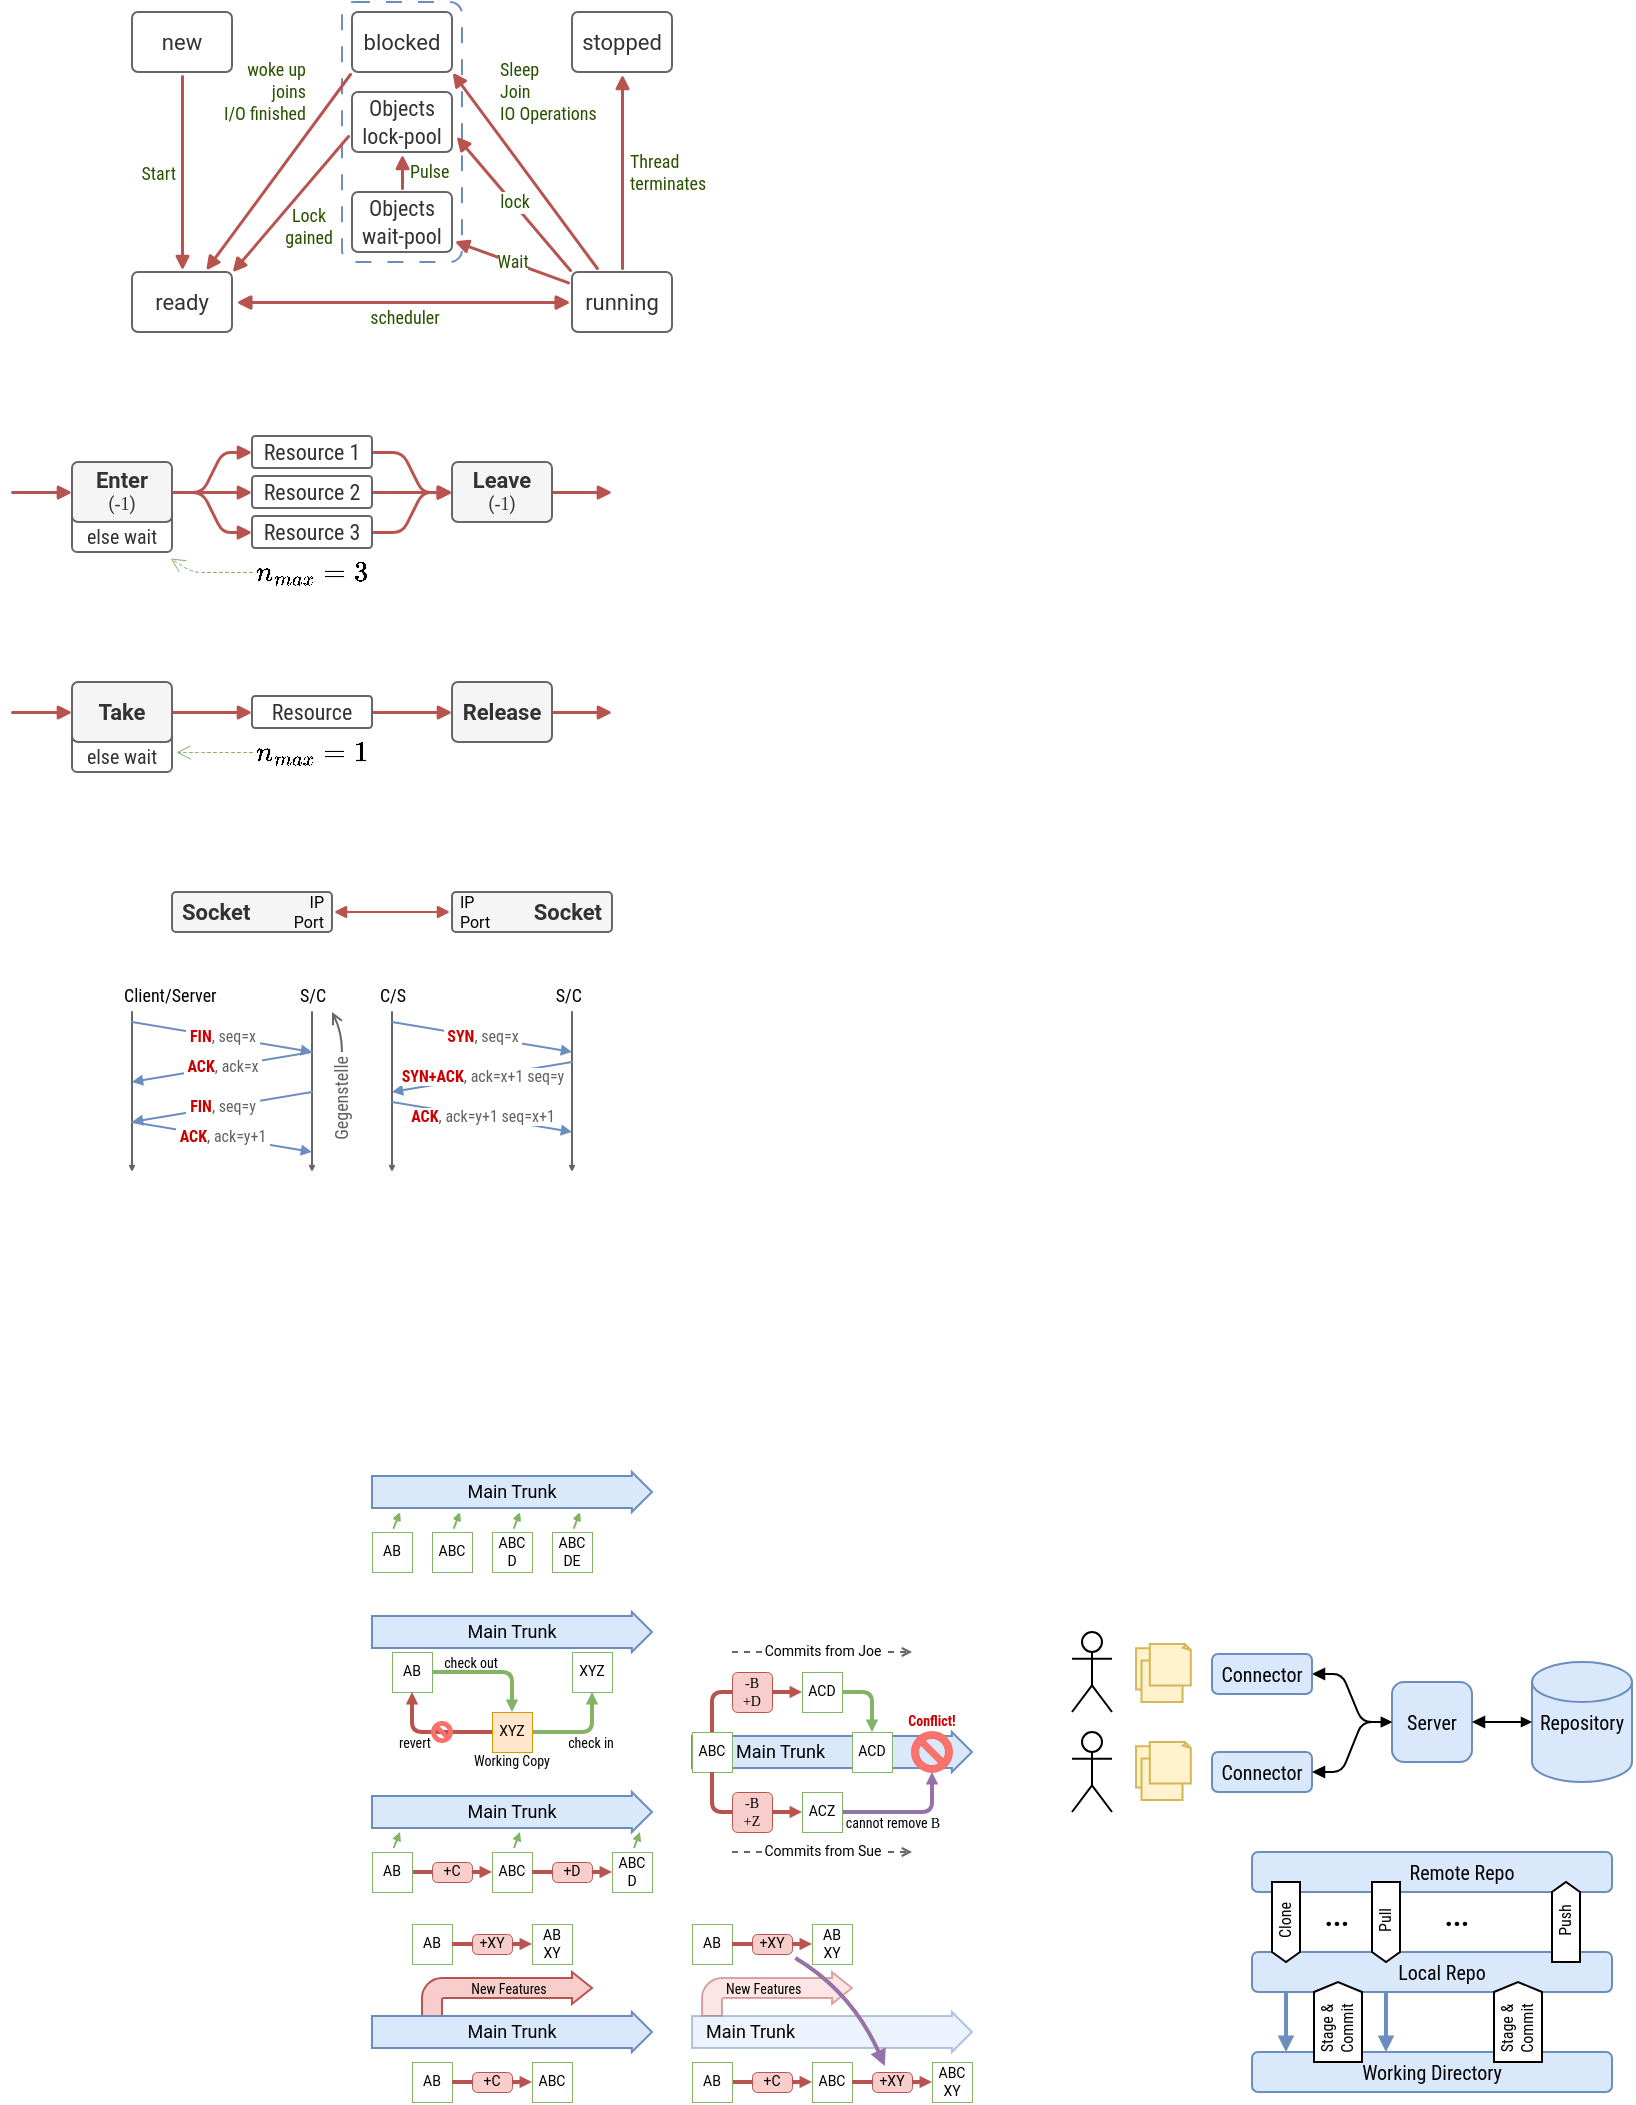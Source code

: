 <mxfile version="25.0.2">
  <diagram name="Page-1" id="zSRr4HgumvD6iT_EKdTx">
    <mxGraphModel dx="276" dy="184" grid="1" gridSize="10" guides="1" tooltips="1" connect="1" arrows="1" fold="1" page="0" pageScale="1" pageWidth="827" pageHeight="1169" math="1" shadow="0">
      <root>
        <mxCell id="0" />
        <mxCell id="1" parent="0" />
        <mxCell id="ERocupg4RfgUBVM7JJ_Z-207" style="edgeStyle=elbowEdgeStyle;shape=connector;rounded=1;orthogonalLoop=1;jettySize=auto;html=1;strokeWidth=2;align=center;verticalAlign=bottom;spacingTop=0;spacingBottom=-2;arcSize=10;fontFamily=Roboto Condensed;fontSource=https%3A%2F%2Ffonts.googleapis.com%2Fcss%3Ffamily%3DRoboto%2BCondensed;fontSize=7;fontColor=default;labelBackgroundColor=none;endArrow=block;endFill=1;endSize=3;startArrow=none;startFill=0;startSize=4;segment=15;targetPerimeterSpacing=0;fillColor=#dae8fc;strokeColor=#6c8ebf;" edge="1" parent="1" target="ERocupg4RfgUBVM7JJ_Z-199">
          <mxGeometry relative="1" as="geometry">
            <mxPoint x="777" y="1110" as="sourcePoint" />
            <mxPoint x="740" y="1100" as="targetPoint" />
            <Array as="points">
              <mxPoint x="777" y="1110" />
            </Array>
          </mxGeometry>
        </mxCell>
        <mxCell id="ERocupg4RfgUBVM7JJ_Z-208" style="edgeStyle=elbowEdgeStyle;shape=connector;rounded=1;orthogonalLoop=1;jettySize=auto;html=1;strokeWidth=2;align=center;verticalAlign=bottom;spacingTop=0;spacingBottom=-2;arcSize=10;fontFamily=Roboto Condensed;fontSource=https%3A%2F%2Ffonts.googleapis.com%2Fcss%3Ffamily%3DRoboto%2BCondensed;fontSize=7;fontColor=default;labelBackgroundColor=none;endArrow=block;endFill=1;endSize=3;startArrow=none;startFill=0;startSize=4;segment=15;targetPerimeterSpacing=0;fillColor=#dae8fc;strokeColor=#6c8ebf;" edge="1" parent="1">
          <mxGeometry relative="1" as="geometry">
            <mxPoint x="827" y="1110" as="sourcePoint" />
            <mxPoint x="827" y="1140" as="targetPoint" />
            <Array as="points">
              <mxPoint x="827" y="1110" />
            </Array>
          </mxGeometry>
        </mxCell>
        <mxCell id="ERocupg4RfgUBVM7JJ_Z-99" value="New Features" style="html=1;shadow=0;dashed=0;align=center;verticalAlign=top;shape=mxgraph.arrows2.bendArrow;dy=5;dx=10;notch=0;arrowHead=16;rounded=1;fontFamily=Roboto Condensed;fontSource=https%3A%2F%2Ffonts.googleapis.com%2Fcss%3Ffamily%3DRoboto%2BCondensed;fontSize=7;labelBackgroundColor=none;fillColor=#f8cecc;strokeColor=#b85450;spacingTop=-2;" vertex="1" parent="1">
          <mxGeometry x="345" y="1100" width="85" height="30" as="geometry" />
        </mxCell>
        <mxCell id="IwurHtCtulRV3gGwHplq-33" value="&lt;div style=&quot;line-height: 100%;&quot;&gt;else wait&lt;/div&gt;" style="rounded=1;whiteSpace=wrap;html=1;arcSize=10;fontFamily=Roboto Condensed;fontSource=https%3A%2F%2Ffonts.googleapis.com%2Fcss%3Ffamily%3DRoboto%2BCondensed;fontSize=10;fillColor=default;fontColor=#333333;strokeColor=#666666;verticalAlign=bottom;spacingBottom=0;" parent="1" vertex="1">
          <mxGeometry x="170" y="365" width="50" height="25" as="geometry" />
        </mxCell>
        <mxCell id="IwurHtCtulRV3gGwHplq-17" value="" style="rounded=1;whiteSpace=wrap;html=1;arcSize=10;fontFamily=Roboto;fontSource=https%3A%2F%2Ffonts.googleapis.com%2Fcss%3Ffamily%3DRoboto;fillColor=default;strokeColor=#6c8ebf;dashed=1;linejoin=round;linecap=round;strokeWidth=1;dashPattern=8 8;" parent="1" vertex="1">
          <mxGeometry x="305" y="115" width="60" height="130" as="geometry" />
        </mxCell>
        <mxCell id="IwurHtCtulRV3gGwHplq-10" value="Start" style="edgeStyle=none;shape=connector;rounded=0;orthogonalLoop=1;jettySize=auto;html=1;strokeColor=#b85450;strokeWidth=1.5;align=right;verticalAlign=middle;spacingLeft=2;fontFamily=Roboto Condensed;fontSource=https%3A%2F%2Ffonts.googleapis.com%2Fcss%3Ffamily%3DRoboto%2BCondensed;fontSize=9;fontColor=#295200;labelBackgroundColor=default;endArrow=block;endFill=1;endSize=4;sourcePerimeterSpacing=2;targetPerimeterSpacing=1;fillColor=#f8cecc;linejoin=round;linecap=round;spacingRight=2;fontStyle=0" parent="1" source="IwurHtCtulRV3gGwHplq-1" target="IwurHtCtulRV3gGwHplq-2" edge="1">
          <mxGeometry x="0.0" relative="1" as="geometry">
            <mxPoint as="offset" />
          </mxGeometry>
        </mxCell>
        <mxCell id="IwurHtCtulRV3gGwHplq-1" value="new" style="rounded=1;whiteSpace=wrap;html=1;arcSize=10;fontFamily=Roboto;fontSource=https%3A%2F%2Ffonts.googleapis.com%2Fcss%3Ffamily%3DRoboto;fontSize=11;fillColor=default;fontColor=#333333;strokeColor=#666666;" parent="1" vertex="1">
          <mxGeometry x="200" y="120" width="50" height="30" as="geometry" />
        </mxCell>
        <mxCell id="IwurHtCtulRV3gGwHplq-2" value="ready" style="rounded=1;whiteSpace=wrap;html=1;arcSize=10;fontFamily=Roboto;fontSource=https%3A%2F%2Ffonts.googleapis.com%2Fcss%3Ffamily%3DRoboto;fontSize=11;fillColor=default;fontColor=#333333;strokeColor=#666666;" parent="1" vertex="1">
          <mxGeometry x="200" y="250" width="50" height="30" as="geometry" />
        </mxCell>
        <mxCell id="IwurHtCtulRV3gGwHplq-11" value="woke up&lt;div&gt;joins&lt;/div&gt;&lt;div&gt;I/O finished&lt;/div&gt;" style="edgeStyle=none;shape=connector;rounded=0;orthogonalLoop=1;jettySize=auto;html=1;strokeColor=#b85450;strokeWidth=1.5;align=right;verticalAlign=middle;spacingLeft=2;fontFamily=Roboto Condensed;fontSource=https%3A%2F%2Ffonts.googleapis.com%2Fcss%3Ffamily%3DRoboto%2BCondensed;fontSize=9;fontColor=#295200;labelBackgroundColor=none;endArrow=block;endFill=1;endSize=4;sourcePerimeterSpacing=2;targetPerimeterSpacing=1;fillColor=#f8cecc;linejoin=round;linecap=round;fontStyle=0;spacingRight=2;" parent="1" target="IwurHtCtulRV3gGwHplq-2" edge="1">
          <mxGeometry x="-0.696" y="-10" relative="1" as="geometry">
            <mxPoint x="309" y="151" as="sourcePoint" />
            <mxPoint as="offset" />
          </mxGeometry>
        </mxCell>
        <mxCell id="IwurHtCtulRV3gGwHplq-3" value="blocked" style="rounded=1;whiteSpace=wrap;html=1;arcSize=10;fontFamily=Roboto;fontSource=https%3A%2F%2Ffonts.googleapis.com%2Fcss%3Ffamily%3DRoboto;fontSize=11;fillColor=default;fontColor=#333333;strokeColor=#666666;" parent="1" vertex="1">
          <mxGeometry x="310" y="120" width="50" height="30" as="geometry" />
        </mxCell>
        <mxCell id="IwurHtCtulRV3gGwHplq-12" value="Lock&lt;div&gt;gained&lt;/div&gt;" style="edgeStyle=none;shape=connector;rounded=0;orthogonalLoop=1;jettySize=auto;html=1;strokeColor=#b85450;strokeWidth=1.5;align=center;verticalAlign=middle;spacingLeft=2;fontFamily=Roboto Condensed;fontSource=https%3A%2F%2Ffonts.googleapis.com%2Fcss%3Ffamily%3DRoboto%2BCondensed;fontSize=9;fontColor=#295200;labelBackgroundColor=none;endArrow=block;endFill=1;endSize=4;sourcePerimeterSpacing=2;targetPerimeterSpacing=1;fillColor=#f8cecc;entryX=1;entryY=0;entryDx=0;entryDy=0;linejoin=round;linecap=round;fontStyle=0" parent="1" target="IwurHtCtulRV3gGwHplq-2" edge="1">
          <mxGeometry x="0.071" y="13" relative="1" as="geometry">
            <mxPoint x="308" y="182" as="sourcePoint" />
            <mxPoint as="offset" />
          </mxGeometry>
        </mxCell>
        <mxCell id="IwurHtCtulRV3gGwHplq-4" value="Objects lock-pool" style="rounded=1;whiteSpace=wrap;html=1;arcSize=10;fontFamily=Roboto Condensed;fontSource=https%3A%2F%2Ffonts.googleapis.com%2Fcss%3Ffamily%3DRoboto%2BCondensed;linejoin=round;linecap=round;fontSize=11;fillColor=default;fontColor=#333333;strokeColor=#666666;" parent="1" vertex="1">
          <mxGeometry x="310" y="160" width="50" height="30" as="geometry" />
        </mxCell>
        <mxCell id="IwurHtCtulRV3gGwHplq-14" value="Wait" style="edgeStyle=none;shape=connector;rounded=0;orthogonalLoop=1;jettySize=auto;html=1;strokeColor=#b85450;strokeWidth=1.5;align=center;verticalAlign=middle;spacingLeft=2;fontFamily=Roboto Condensed;fontSource=https%3A%2F%2Ffonts.googleapis.com%2Fcss%3Ffamily%3DRoboto%2BCondensed;fontSize=9;fontColor=#295200;labelBackgroundColor=default;endArrow=block;endFill=1;endSize=4;sourcePerimeterSpacing=2;targetPerimeterSpacing=1;fillColor=#f8cecc;linejoin=round;linecap=round;fontStyle=0" parent="1" source="IwurHtCtulRV3gGwHplq-5" target="IwurHtCtulRV3gGwHplq-8" edge="1">
          <mxGeometry relative="1" as="geometry" />
        </mxCell>
        <mxCell id="IwurHtCtulRV3gGwHplq-15" value="lock" style="edgeStyle=none;shape=connector;rounded=0;orthogonalLoop=1;jettySize=auto;html=1;strokeColor=#b85450;strokeWidth=1.5;align=center;verticalAlign=middle;spacingLeft=2;fontFamily=Roboto Condensed;fontSource=https%3A%2F%2Ffonts.googleapis.com%2Fcss%3Ffamily%3DRoboto%2BCondensed;fontSize=9;fontColor=#295200;labelBackgroundColor=default;endArrow=block;endFill=1;endSize=4;sourcePerimeterSpacing=2;targetPerimeterSpacing=1;fillColor=#f8cecc;linejoin=round;linecap=round;fontStyle=0" parent="1" edge="1">
          <mxGeometry relative="1" as="geometry">
            <mxPoint x="419" y="249" as="sourcePoint" />
            <mxPoint x="362" y="182" as="targetPoint" />
          </mxGeometry>
        </mxCell>
        <mxCell id="IwurHtCtulRV3gGwHplq-16" value="Sleep&lt;div&gt;Join&lt;/div&gt;&lt;div&gt;IO Operations&lt;/div&gt;" style="edgeStyle=none;shape=connector;rounded=0;orthogonalLoop=1;jettySize=auto;html=1;strokeColor=#b85450;strokeWidth=1.5;align=left;verticalAlign=middle;spacingLeft=2;fontFamily=Roboto Condensed;fontSource=https%3A%2F%2Ffonts.googleapis.com%2Fcss%3Ffamily%3DRoboto%2BCondensed;fontSize=9;fontColor=#295200;labelBackgroundColor=default;endArrow=block;endFill=1;endSize=4;sourcePerimeterSpacing=2;targetPerimeterSpacing=1;fillColor=#f8cecc;entryX=1;entryY=1;entryDx=0;entryDy=0;linejoin=round;linecap=round;fontStyle=0" parent="1" source="IwurHtCtulRV3gGwHplq-5" target="IwurHtCtulRV3gGwHplq-3" edge="1">
          <mxGeometry x="0.673" y="-10" relative="1" as="geometry">
            <mxPoint as="offset" />
          </mxGeometry>
        </mxCell>
        <mxCell id="IwurHtCtulRV3gGwHplq-5" value="running" style="rounded=1;whiteSpace=wrap;html=1;arcSize=10;fontFamily=Roboto;fontSource=https%3A%2F%2Ffonts.googleapis.com%2Fcss%3Ffamily%3DRoboto;fontSize=11;fillColor=default;fontColor=#333333;strokeColor=#666666;" parent="1" vertex="1">
          <mxGeometry x="420" y="250" width="50" height="30" as="geometry" />
        </mxCell>
        <mxCell id="IwurHtCtulRV3gGwHplq-7" value="Thread&lt;div&gt;terminates&lt;/div&gt;" style="rounded=0;orthogonalLoop=1;jettySize=auto;html=1;linecap=round;linejoin=round;endArrow=block;endFill=1;fillColor=#f8cecc;strokeColor=#b85450;strokeWidth=1.5;endSize=4;sourcePerimeterSpacing=2;fontFamily=Roboto Condensed;fontSource=https%3A%2F%2Ffonts.googleapis.com%2Fcss%3Ffamily%3DRoboto%2BCondensed;fontSize=9;align=left;spacingLeft=2;targetPerimeterSpacing=1;fontStyle=0;fontColor=#295200;" parent="1" source="IwurHtCtulRV3gGwHplq-5" target="IwurHtCtulRV3gGwHplq-6" edge="1">
          <mxGeometry relative="1" as="geometry" />
        </mxCell>
        <mxCell id="IwurHtCtulRV3gGwHplq-6" value="stopped" style="rounded=1;whiteSpace=wrap;html=1;arcSize=10;fontFamily=Roboto;fontSource=https%3A%2F%2Ffonts.googleapis.com%2Fcss%3Ffamily%3DRoboto;fontSize=11;fillColor=default;fontColor=#333333;strokeColor=#666666;" parent="1" vertex="1">
          <mxGeometry x="420" y="120" width="50" height="30" as="geometry" />
        </mxCell>
        <mxCell id="IwurHtCtulRV3gGwHplq-13" value="Pulse" style="edgeStyle=none;shape=connector;rounded=0;orthogonalLoop=1;jettySize=auto;html=1;strokeColor=#b85450;strokeWidth=1.5;align=left;verticalAlign=middle;spacingLeft=2;fontFamily=Roboto Condensed;fontSource=https%3A%2F%2Ffonts.googleapis.com%2Fcss%3Ffamily%3DRoboto%2BCondensed;fontSize=9;fontColor=#295200;labelBackgroundColor=default;endArrow=block;endFill=1;endSize=4;sourcePerimeterSpacing=2;targetPerimeterSpacing=1;fillColor=#f8cecc;linejoin=round;linecap=round;fontStyle=0" parent="1" source="IwurHtCtulRV3gGwHplq-8" target="IwurHtCtulRV3gGwHplq-4" edge="1">
          <mxGeometry relative="1" as="geometry" />
        </mxCell>
        <mxCell id="IwurHtCtulRV3gGwHplq-8" value="Objects wait-pool" style="rounded=1;whiteSpace=wrap;html=1;arcSize=10;fontFamily=Roboto Condensed;fontSource=https%3A%2F%2Ffonts.googleapis.com%2Fcss%3Ffamily%3DRoboto%2BCondensed;linejoin=round;linecap=round;fontSize=11;fillColor=default;fontColor=#333333;strokeColor=#666666;" parent="1" vertex="1">
          <mxGeometry x="310" y="210" width="50" height="30" as="geometry" />
        </mxCell>
        <mxCell id="IwurHtCtulRV3gGwHplq-9" value="scheduler" style="rounded=0;orthogonalLoop=1;jettySize=auto;html=1;linecap=round;linejoin=round;endArrow=block;endFill=1;fillColor=#f8cecc;strokeColor=#b85450;strokeWidth=1.5;endSize=4;sourcePerimeterSpacing=2;fontFamily=Roboto Condensed;fontSource=https%3A%2F%2Ffonts.googleapis.com%2Fcss%3Ffamily%3DRoboto%2BCondensed;fontSize=9;align=center;spacingLeft=0;targetPerimeterSpacing=1;verticalAlign=top;spacingBottom=0;spacingTop=-4;startSize=4;startArrow=block;startFill=1;fontStyle=0;fontColor=#295200;" parent="1" source="IwurHtCtulRV3gGwHplq-2" target="IwurHtCtulRV3gGwHplq-5" edge="1">
          <mxGeometry relative="1" as="geometry">
            <mxPoint x="395" y="258" as="sourcePoint" />
            <mxPoint x="395" y="201" as="targetPoint" />
          </mxGeometry>
        </mxCell>
        <mxCell id="IwurHtCtulRV3gGwHplq-18" value="" style="rounded=1;orthogonalLoop=1;jettySize=auto;html=1;linecap=round;linejoin=round;endArrow=block;endFill=1;fillColor=#f8cecc;strokeColor=#b85450;strokeWidth=1.5;endSize=4;sourcePerimeterSpacing=0;fontFamily=Roboto Condensed;fontSource=https%3A%2F%2Ffonts.googleapis.com%2Fcss%3Ffamily%3DRoboto%2BCondensed;fontSize=9;align=center;spacingLeft=0;targetPerimeterSpacing=0;verticalAlign=top;spacingBottom=0;spacingTop=-4;startSize=4;startArrow=none;startFill=0;fontStyle=0;fontColor=#295200;edgeStyle=entityRelationEdgeStyle;arcSize=10;curved=0;segment=15;" parent="1" source="IwurHtCtulRV3gGwHplq-29" target="IwurHtCtulRV3gGwHplq-27" edge="1">
          <mxGeometry relative="1" as="geometry">
            <mxPoint x="200" y="360" as="sourcePoint" />
            <mxPoint x="260" y="340" as="targetPoint" />
          </mxGeometry>
        </mxCell>
        <mxCell id="IwurHtCtulRV3gGwHplq-19" value="" style="rounded=1;orthogonalLoop=1;jettySize=auto;html=1;linecap=round;linejoin=round;endArrow=block;endFill=1;fillColor=#f8cecc;strokeColor=#b85450;strokeWidth=1.5;endSize=4;sourcePerimeterSpacing=0;fontFamily=Roboto Condensed;fontSource=https%3A%2F%2Ffonts.googleapis.com%2Fcss%3Ffamily%3DRoboto%2BCondensed;fontSize=9;align=center;spacingLeft=0;targetPerimeterSpacing=0;verticalAlign=top;spacingBottom=0;spacingTop=-4;startSize=4;startArrow=none;startFill=0;fontStyle=0;fontColor=#295200;edgeStyle=entityRelationEdgeStyle;arcSize=10;curved=0;segment=15;" parent="1" source="IwurHtCtulRV3gGwHplq-29" target="IwurHtCtulRV3gGwHplq-32" edge="1">
          <mxGeometry relative="1" as="geometry">
            <mxPoint x="200" y="360" as="sourcePoint" />
            <mxPoint x="260" y="380" as="targetPoint" />
          </mxGeometry>
        </mxCell>
        <mxCell id="IwurHtCtulRV3gGwHplq-20" value="" style="rounded=1;orthogonalLoop=1;jettySize=auto;html=1;linecap=round;linejoin=round;endArrow=block;endFill=1;fillColor=#f8cecc;strokeColor=#b85450;strokeWidth=1.5;endSize=4;sourcePerimeterSpacing=0;fontFamily=Roboto Condensed;fontSource=https%3A%2F%2Ffonts.googleapis.com%2Fcss%3Ffamily%3DRoboto%2BCondensed;fontSize=9;align=center;spacingLeft=0;targetPerimeterSpacing=0;verticalAlign=top;spacingBottom=0;spacingTop=-4;startSize=4;startArrow=none;startFill=0;fontStyle=0;fontColor=#295200;edgeStyle=entityRelationEdgeStyle;arcSize=10;curved=0;segment=15;" parent="1" source="IwurHtCtulRV3gGwHplq-29" target="IwurHtCtulRV3gGwHplq-31" edge="1">
          <mxGeometry relative="1" as="geometry">
            <mxPoint x="200" y="360" as="sourcePoint" />
            <mxPoint x="260" y="360" as="targetPoint" />
          </mxGeometry>
        </mxCell>
        <mxCell id="IwurHtCtulRV3gGwHplq-24" value="" style="rounded=1;orthogonalLoop=1;jettySize=auto;html=1;linecap=round;linejoin=round;endArrow=block;endFill=1;fillColor=#f8cecc;strokeColor=#b85450;strokeWidth=1.5;endSize=4;sourcePerimeterSpacing=0;fontFamily=Roboto Condensed;fontSource=https%3A%2F%2Ffonts.googleapis.com%2Fcss%3Ffamily%3DRoboto%2BCondensed;fontSize=9;align=center;spacingLeft=0;targetPerimeterSpacing=0;verticalAlign=top;spacingBottom=0;spacingTop=-4;startSize=4;startArrow=none;startFill=0;fontStyle=0;fontColor=#295200;edgeStyle=entityRelationEdgeStyle;arcSize=10;curved=0;segment=15;" parent="1" source="IwurHtCtulRV3gGwHplq-27" target="IwurHtCtulRV3gGwHplq-30" edge="1">
          <mxGeometry relative="1" as="geometry">
            <mxPoint x="320" y="360" as="sourcePoint" />
            <mxPoint x="380" y="360" as="targetPoint" />
          </mxGeometry>
        </mxCell>
        <mxCell id="IwurHtCtulRV3gGwHplq-25" value="" style="rounded=1;orthogonalLoop=1;jettySize=auto;html=1;linecap=round;linejoin=round;endArrow=block;endFill=1;fillColor=#f8cecc;strokeColor=#b85450;strokeWidth=1.5;endSize=4;sourcePerimeterSpacing=0;fontFamily=Roboto Condensed;fontSource=https%3A%2F%2Ffonts.googleapis.com%2Fcss%3Ffamily%3DRoboto%2BCondensed;fontSize=9;align=center;spacingLeft=0;targetPerimeterSpacing=0;verticalAlign=top;spacingBottom=0;spacingTop=-4;startSize=4;startArrow=none;startFill=0;fontStyle=0;fontColor=#295200;edgeStyle=entityRelationEdgeStyle;arcSize=10;curved=0;segment=15;" parent="1" target="IwurHtCtulRV3gGwHplq-30" edge="1">
          <mxGeometry relative="1" as="geometry">
            <mxPoint x="320" y="380" as="sourcePoint" />
            <mxPoint x="380" y="360" as="targetPoint" />
          </mxGeometry>
        </mxCell>
        <mxCell id="IwurHtCtulRV3gGwHplq-26" value="" style="rounded=1;orthogonalLoop=1;jettySize=auto;html=1;linecap=round;linejoin=round;endArrow=block;endFill=1;fillColor=#f8cecc;strokeColor=#b85450;strokeWidth=1.5;endSize=4;sourcePerimeterSpacing=0;fontFamily=Roboto Condensed;fontSource=https%3A%2F%2Ffonts.googleapis.com%2Fcss%3Ffamily%3DRoboto%2BCondensed;fontSize=9;align=center;spacingLeft=0;targetPerimeterSpacing=0;verticalAlign=top;spacingBottom=0;spacingTop=-4;startSize=4;startArrow=none;startFill=0;fontStyle=0;fontColor=#295200;edgeStyle=entityRelationEdgeStyle;arcSize=10;curved=0;segment=15;" parent="1" source="IwurHtCtulRV3gGwHplq-31" target="IwurHtCtulRV3gGwHplq-30" edge="1">
          <mxGeometry relative="1" as="geometry">
            <mxPoint x="322.0" y="359.86" as="sourcePoint" />
            <mxPoint x="380" y="359.86" as="targetPoint" />
          </mxGeometry>
        </mxCell>
        <mxCell id="IwurHtCtulRV3gGwHplq-27" value="Resource 1" style="rounded=1;whiteSpace=wrap;html=1;arcSize=10;fontFamily=Roboto Condensed;fontSource=https%3A%2F%2Ffonts.googleapis.com%2Fcss%3Ffamily%3DRoboto%2BCondensed;fontSize=11;fillColor=default;fontColor=#333333;strokeColor=#666666;" parent="1" vertex="1">
          <mxGeometry x="260" y="332" width="60" height="16" as="geometry" />
        </mxCell>
        <mxCell id="IwurHtCtulRV3gGwHplq-29" value="&lt;div style=&quot;line-height: 100%;&quot;&gt;&lt;b&gt;Enter&lt;/b&gt;&lt;div&gt;&lt;font style=&quot;font-size: 9px; line-height: 100%;&quot;&gt;(&lt;font data-font-src=&quot;https://fonts.googleapis.com/css?family=Roboto+Mono&quot; face=&quot;Roboto Mono&quot;&gt;-1&lt;/font&gt;)&lt;/font&gt;&lt;/div&gt;&lt;/div&gt;" style="rounded=1;whiteSpace=wrap;html=1;arcSize=10;fontFamily=Roboto;fontSource=https%3A%2F%2Ffonts.googleapis.com%2Fcss%3Ffamily%3DRoboto;fontSize=11;fillColor=#f5f5f5;fontColor=#333333;strokeColor=#666666;spacingBottom=3;" parent="1" vertex="1">
          <mxGeometry x="170" y="345" width="50" height="30" as="geometry" />
        </mxCell>
        <mxCell id="IwurHtCtulRV3gGwHplq-37" style="edgeStyle=entityRelationEdgeStyle;shape=connector;rounded=1;orthogonalLoop=1;jettySize=auto;html=1;strokeColor=#b85450;strokeWidth=1.5;align=center;verticalAlign=top;spacingLeft=0;fontFamily=Roboto Condensed;fontSource=https%3A%2F%2Ffonts.googleapis.com%2Fcss%3Ffamily%3DRoboto%2BCondensed;fontSize=9;fontColor=#295200;labelBackgroundColor=default;endArrow=block;endFill=1;endSize=4;sourcePerimeterSpacing=0;targetPerimeterSpacing=0;fillColor=#f8cecc;spacingTop=-4;spacingBottom=0;arcSize=10;fontStyle=0;startArrow=none;startFill=0;startSize=4;curved=0;linejoin=round;linecap=round;" parent="1" source="IwurHtCtulRV3gGwHplq-30" edge="1">
          <mxGeometry relative="1" as="geometry">
            <mxPoint x="440" y="360.0" as="targetPoint" />
          </mxGeometry>
        </mxCell>
        <mxCell id="IwurHtCtulRV3gGwHplq-30" value="&lt;div style=&quot;line-height: 100%;&quot;&gt;&lt;b&gt;Leave&lt;/b&gt;&lt;div&gt;&lt;font style=&quot;font-size: 9px; line-height: 100%;&quot;&gt;(&lt;font data-font-src=&quot;https://fonts.googleapis.com/css?family=Roboto+Mono&quot; face=&quot;Roboto Mono&quot;&gt;-1&lt;/font&gt;)&lt;/font&gt;&lt;/div&gt;&lt;/div&gt;" style="rounded=1;whiteSpace=wrap;html=1;arcSize=10;fontFamily=Roboto;fontSource=https%3A%2F%2Ffonts.googleapis.com%2Fcss%3Ffamily%3DRoboto;fontSize=11;fillColor=#f5f5f5;fontColor=#333333;strokeColor=#666666;spacingBottom=3;" parent="1" vertex="1">
          <mxGeometry x="360" y="345" width="50" height="30" as="geometry" />
        </mxCell>
        <mxCell id="IwurHtCtulRV3gGwHplq-31" value="Resource 2" style="rounded=1;whiteSpace=wrap;html=1;arcSize=10;fontFamily=Roboto Condensed;fontSource=https%3A%2F%2Ffonts.googleapis.com%2Fcss%3Ffamily%3DRoboto%2BCondensed;fontSize=11;fillColor=default;fontColor=#333333;strokeColor=#666666;" parent="1" vertex="1">
          <mxGeometry x="260" y="352" width="60" height="16" as="geometry" />
        </mxCell>
        <mxCell id="IwurHtCtulRV3gGwHplq-32" value="Resource 3" style="rounded=1;whiteSpace=wrap;html=1;arcSize=10;fontFamily=Roboto Condensed;fontSource=https%3A%2F%2Ffonts.googleapis.com%2Fcss%3Ffamily%3DRoboto%2BCondensed;fontSize=11;fillColor=default;fontColor=#333333;strokeColor=#666666;" parent="1" vertex="1">
          <mxGeometry x="260" y="372" width="60" height="16" as="geometry" />
        </mxCell>
        <mxCell id="IwurHtCtulRV3gGwHplq-35" value="" style="rounded=1;orthogonalLoop=1;jettySize=auto;html=1;linecap=round;linejoin=round;endArrow=block;endFill=1;fillColor=#f8cecc;strokeColor=#b85450;strokeWidth=1.5;endSize=4;sourcePerimeterSpacing=0;fontFamily=Roboto Condensed;fontSource=https%3A%2F%2Ffonts.googleapis.com%2Fcss%3Ffamily%3DRoboto%2BCondensed;fontSize=9;align=center;spacingLeft=0;targetPerimeterSpacing=0;verticalAlign=top;spacingBottom=0;spacingTop=-4;startSize=4;startArrow=none;startFill=0;fontStyle=0;fontColor=#295200;edgeStyle=entityRelationEdgeStyle;arcSize=10;curved=0;" parent="1" target="IwurHtCtulRV3gGwHplq-29" edge="1">
          <mxGeometry relative="1" as="geometry">
            <mxPoint x="140" y="360" as="sourcePoint" />
            <mxPoint x="170" y="360" as="targetPoint" />
          </mxGeometry>
        </mxCell>
        <mxCell id="xNLhfsvesRfzitC4FMdv-3" style="rounded=1;orthogonalLoop=1;jettySize=auto;html=1;linecap=round;linejoin=round;arcSize=10;fillColor=#d5e8d4;strokeColor=#82b366;endArrow=open;endFill=0;strokeWidth=0.5;dashed=1;targetPerimeterSpacing=3;" parent="1" source="xNLhfsvesRfzitC4FMdv-1" target="IwurHtCtulRV3gGwHplq-33" edge="1">
          <mxGeometry relative="1" as="geometry">
            <Array as="points">
              <mxPoint x="230" y="400" />
            </Array>
          </mxGeometry>
        </mxCell>
        <mxCell id="xNLhfsvesRfzitC4FMdv-1" value="\(n_{max}=3\)" style="text;html=1;align=center;verticalAlign=middle;whiteSpace=wrap;rounded=0;" parent="1" vertex="1">
          <mxGeometry x="260" y="390" width="60" height="20" as="geometry" />
        </mxCell>
        <mxCell id="xNLhfsvesRfzitC4FMdv-5" value="&lt;div style=&quot;line-height: 100%;&quot;&gt;else wait&lt;/div&gt;" style="rounded=1;whiteSpace=wrap;html=1;arcSize=10;fontFamily=Roboto Condensed;fontSource=https%3A%2F%2Ffonts.googleapis.com%2Fcss%3Ffamily%3DRoboto%2BCondensed;fontSize=10;fillColor=default;fontColor=#333333;strokeColor=#666666;verticalAlign=bottom;spacingBottom=0;" parent="1" vertex="1">
          <mxGeometry x="170" y="475" width="50" height="25" as="geometry" />
        </mxCell>
        <mxCell id="xNLhfsvesRfzitC4FMdv-8" value="" style="rounded=1;orthogonalLoop=1;jettySize=auto;html=1;linecap=round;linejoin=round;endArrow=block;endFill=1;fillColor=#f8cecc;strokeColor=#b85450;strokeWidth=1.5;endSize=4;sourcePerimeterSpacing=0;fontFamily=Roboto Condensed;fontSource=https%3A%2F%2Ffonts.googleapis.com%2Fcss%3Ffamily%3DRoboto%2BCondensed;fontSize=9;align=center;spacingLeft=0;targetPerimeterSpacing=0;verticalAlign=top;spacingBottom=0;spacingTop=-4;startSize=4;startArrow=none;startFill=0;fontStyle=0;fontColor=#295200;edgeStyle=entityRelationEdgeStyle;arcSize=10;curved=0;segment=15;" parent="1" source="xNLhfsvesRfzitC4FMdv-13" target="xNLhfsvesRfzitC4FMdv-16" edge="1">
          <mxGeometry relative="1" as="geometry">
            <mxPoint x="200" y="470" as="sourcePoint" />
            <mxPoint x="260" y="470" as="targetPoint" />
          </mxGeometry>
        </mxCell>
        <mxCell id="xNLhfsvesRfzitC4FMdv-11" value="" style="rounded=1;orthogonalLoop=1;jettySize=auto;html=1;linecap=round;linejoin=round;endArrow=block;endFill=1;fillColor=#f8cecc;strokeColor=#b85450;strokeWidth=1.5;endSize=4;sourcePerimeterSpacing=0;fontFamily=Roboto Condensed;fontSource=https%3A%2F%2Ffonts.googleapis.com%2Fcss%3Ffamily%3DRoboto%2BCondensed;fontSize=9;align=center;spacingLeft=0;targetPerimeterSpacing=0;verticalAlign=top;spacingBottom=0;spacingTop=-4;startSize=4;startArrow=none;startFill=0;fontStyle=0;fontColor=#295200;edgeStyle=entityRelationEdgeStyle;arcSize=10;curved=0;segment=15;" parent="1" source="xNLhfsvesRfzitC4FMdv-16" target="xNLhfsvesRfzitC4FMdv-15" edge="1">
          <mxGeometry relative="1" as="geometry">
            <mxPoint x="322.0" y="469.86" as="sourcePoint" />
            <mxPoint x="380" y="469.86" as="targetPoint" />
          </mxGeometry>
        </mxCell>
        <mxCell id="xNLhfsvesRfzitC4FMdv-13" value="&lt;div style=&quot;line-height: 100%;&quot;&gt;&lt;b&gt;Take&lt;/b&gt;&lt;/div&gt;" style="rounded=1;whiteSpace=wrap;html=1;arcSize=10;fontFamily=Roboto;fontSource=https%3A%2F%2Ffonts.googleapis.com%2Fcss%3Ffamily%3DRoboto;fontSize=11;fillColor=#f5f5f5;fontColor=#333333;strokeColor=#666666;spacingBottom=0;" parent="1" vertex="1">
          <mxGeometry x="170" y="455" width="50" height="30" as="geometry" />
        </mxCell>
        <mxCell id="xNLhfsvesRfzitC4FMdv-14" style="edgeStyle=entityRelationEdgeStyle;shape=connector;rounded=1;orthogonalLoop=1;jettySize=auto;html=1;strokeColor=#b85450;strokeWidth=1.5;align=center;verticalAlign=top;spacingLeft=0;fontFamily=Roboto Condensed;fontSource=https%3A%2F%2Ffonts.googleapis.com%2Fcss%3Ffamily%3DRoboto%2BCondensed;fontSize=9;fontColor=#295200;labelBackgroundColor=default;endArrow=block;endFill=1;endSize=4;sourcePerimeterSpacing=0;targetPerimeterSpacing=0;fillColor=#f8cecc;spacingTop=-4;spacingBottom=0;arcSize=10;fontStyle=0;startArrow=none;startFill=0;startSize=4;curved=0;linejoin=round;linecap=round;" parent="1" source="xNLhfsvesRfzitC4FMdv-15" edge="1">
          <mxGeometry relative="1" as="geometry">
            <mxPoint x="440" y="470.0" as="targetPoint" />
          </mxGeometry>
        </mxCell>
        <mxCell id="xNLhfsvesRfzitC4FMdv-15" value="&lt;div style=&quot;line-height: 100%;&quot;&gt;&lt;b&gt;Release&lt;/b&gt;&lt;/div&gt;" style="rounded=1;whiteSpace=wrap;html=1;arcSize=10;fontFamily=Roboto;fontSource=https%3A%2F%2Ffonts.googleapis.com%2Fcss%3Ffamily%3DRoboto;fontSize=11;fillColor=#f5f5f5;fontColor=#333333;strokeColor=#666666;spacingBottom=0;" parent="1" vertex="1">
          <mxGeometry x="360" y="455" width="50" height="30" as="geometry" />
        </mxCell>
        <mxCell id="xNLhfsvesRfzitC4FMdv-16" value="Resource" style="rounded=1;whiteSpace=wrap;html=1;arcSize=10;fontFamily=Roboto Condensed;fontSource=https%3A%2F%2Ffonts.googleapis.com%2Fcss%3Ffamily%3DRoboto%2BCondensed;fontSize=11;fillColor=default;fontColor=#333333;strokeColor=#666666;" parent="1" vertex="1">
          <mxGeometry x="260" y="462" width="60" height="16" as="geometry" />
        </mxCell>
        <mxCell id="xNLhfsvesRfzitC4FMdv-18" value="" style="rounded=1;orthogonalLoop=1;jettySize=auto;html=1;linecap=round;linejoin=round;endArrow=block;endFill=1;fillColor=#f8cecc;strokeColor=#b85450;strokeWidth=1.5;endSize=4;sourcePerimeterSpacing=0;fontFamily=Roboto Condensed;fontSource=https%3A%2F%2Ffonts.googleapis.com%2Fcss%3Ffamily%3DRoboto%2BCondensed;fontSize=9;align=center;spacingLeft=0;targetPerimeterSpacing=0;verticalAlign=top;spacingBottom=0;spacingTop=-4;startSize=4;startArrow=none;startFill=0;fontStyle=0;fontColor=#295200;edgeStyle=entityRelationEdgeStyle;arcSize=10;curved=0;" parent="1" target="xNLhfsvesRfzitC4FMdv-13" edge="1">
          <mxGeometry relative="1" as="geometry">
            <mxPoint x="140" y="470" as="sourcePoint" />
            <mxPoint x="170" y="470" as="targetPoint" />
          </mxGeometry>
        </mxCell>
        <mxCell id="xNLhfsvesRfzitC4FMdv-22" value="\(n_{max}=1\)" style="text;html=1;align=center;verticalAlign=middle;whiteSpace=wrap;rounded=0;" parent="1" vertex="1">
          <mxGeometry x="260" y="480" width="60" height="20" as="geometry" />
        </mxCell>
        <mxCell id="xNLhfsvesRfzitC4FMdv-23" style="rounded=1;orthogonalLoop=1;jettySize=auto;html=1;linecap=round;linejoin=round;arcSize=10;fillColor=#d5e8d4;strokeColor=#82b366;endArrow=open;endFill=0;strokeWidth=0.5;dashed=1;targetPerimeterSpacing=3;" parent="1" source="xNLhfsvesRfzitC4FMdv-22" edge="1">
          <mxGeometry relative="1" as="geometry">
            <mxPoint x="222" y="490" as="targetPoint" />
            <Array as="points">
              <mxPoint x="230" y="490" />
            </Array>
          </mxGeometry>
        </mxCell>
        <mxCell id="xNLhfsvesRfzitC4FMdv-24" value="scheduler" style="rounded=0;orthogonalLoop=1;jettySize=auto;html=1;linecap=round;linejoin=round;endArrow=block;endFill=1;fillColor=#f8cecc;strokeColor=#b85450;strokeWidth=1.5;endSize=4;sourcePerimeterSpacing=2;fontFamily=Roboto Condensed;fontSource=https%3A%2F%2Ffonts.googleapis.com%2Fcss%3Ffamily%3DRoboto%2BCondensed;fontSize=9;align=center;spacingLeft=0;targetPerimeterSpacing=1;verticalAlign=top;spacingBottom=0;spacingTop=-4;startSize=4;startArrow=block;startFill=1;fontStyle=0;fontColor=#295200;" parent="1" source="IwurHtCtulRV3gGwHplq-2" target="IwurHtCtulRV3gGwHplq-5" edge="1">
          <mxGeometry relative="1" as="geometry">
            <mxPoint x="250" y="280" as="sourcePoint" />
            <mxPoint x="417" y="280" as="targetPoint" />
          </mxGeometry>
        </mxCell>
        <mxCell id="ERocupg4RfgUBVM7JJ_Z-2" value="&lt;div style=&quot;line-height: 100%;&quot;&gt;&lt;b&gt;Socket&lt;/b&gt;&lt;/div&gt;" style="rounded=1;whiteSpace=wrap;html=1;arcSize=10;fontFamily=Roboto;fontSource=https%3A%2F%2Ffonts.googleapis.com%2Fcss%3Ffamily%3DRoboto;fontSize=11;fillColor=#f5f5f5;fontColor=#333333;strokeColor=#666666;spacingBottom=0;align=left;spacingLeft=3;" vertex="1" parent="1">
          <mxGeometry x="220" y="560" width="80" height="20" as="geometry" />
        </mxCell>
        <mxCell id="ERocupg4RfgUBVM7JJ_Z-3" value="IP" style="text;html=1;align=right;verticalAlign=middle;whiteSpace=wrap;rounded=0;fontFamily=Roboto;fontSource=https%3A%2F%2Ffonts.googleapis.com%2Fcss%3Ffamily%3DRoboto;fontSize=8;spacingLeft=0;spacingRight=2;" vertex="1" parent="1">
          <mxGeometry x="270" y="560" width="30" height="10" as="geometry" />
        </mxCell>
        <mxCell id="ERocupg4RfgUBVM7JJ_Z-4" value="Port" style="text;html=1;align=right;verticalAlign=middle;whiteSpace=wrap;rounded=0;fontFamily=Roboto;fontSource=https%3A%2F%2Ffonts.googleapis.com%2Fcss%3Ffamily%3DRoboto;fontSize=8;spacingLeft=0;spacingRight=2;" vertex="1" parent="1">
          <mxGeometry x="270" y="570" width="30" height="10" as="geometry" />
        </mxCell>
        <mxCell id="ERocupg4RfgUBVM7JJ_Z-9" style="edgeStyle=orthogonalEdgeStyle;rounded=0;orthogonalLoop=1;jettySize=auto;html=1;endArrow=block;endFill=1;startArrow=block;startFill=1;linecap=round;linejoin=round;startSize=4;endSize=4;fillColor=#f8cecc;strokeColor=#b85450;targetPerimeterSpacing=1;sourcePerimeterSpacing=1;" edge="1" parent="1" source="ERocupg4RfgUBVM7JJ_Z-5" target="ERocupg4RfgUBVM7JJ_Z-2">
          <mxGeometry relative="1" as="geometry" />
        </mxCell>
        <mxCell id="ERocupg4RfgUBVM7JJ_Z-5" value="&lt;div style=&quot;line-height: 100%;&quot;&gt;&lt;b&gt;Socket&lt;/b&gt;&lt;/div&gt;" style="rounded=1;whiteSpace=wrap;html=1;arcSize=10;fontFamily=Roboto;fontSource=https%3A%2F%2Ffonts.googleapis.com%2Fcss%3Ffamily%3DRoboto;fontSize=11;fillColor=#f5f5f5;fontColor=#333333;strokeColor=#666666;spacingBottom=0;align=right;spacingLeft=0;spacingRight=3;" vertex="1" parent="1">
          <mxGeometry x="360" y="560" width="80" height="20" as="geometry" />
        </mxCell>
        <mxCell id="ERocupg4RfgUBVM7JJ_Z-6" value="IP" style="text;html=1;align=left;verticalAlign=middle;whiteSpace=wrap;rounded=0;fontFamily=Roboto;fontSource=https%3A%2F%2Ffonts.googleapis.com%2Fcss%3Ffamily%3DRoboto;fontSize=8;spacingLeft=2;spacingRight=2;" vertex="1" parent="1">
          <mxGeometry x="360" y="560" width="30" height="10" as="geometry" />
        </mxCell>
        <mxCell id="ERocupg4RfgUBVM7JJ_Z-7" value="Port" style="text;html=1;align=left;verticalAlign=middle;whiteSpace=wrap;rounded=0;fontFamily=Roboto;fontSource=https%3A%2F%2Ffonts.googleapis.com%2Fcss%3Ffamily%3DRoboto;fontSize=8;spacingLeft=2;spacingRight=2;" vertex="1" parent="1">
          <mxGeometry x="360" y="570" width="30" height="10" as="geometry" />
        </mxCell>
        <mxCell id="ERocupg4RfgUBVM7JJ_Z-10" value="Client/Server" style="rounded=1;orthogonalLoop=1;jettySize=auto;html=1;linecap=round;linejoin=round;endArrow=block;endFill=1;fillColor=#f5f5f5;strokeColor=#666666;strokeWidth=1;endSize=1;sourcePerimeterSpacing=0;fontFamily=Roboto Condensed;fontSource=https%3A%2F%2Ffonts.googleapis.com%2Fcss%3Ffamily%3DRoboto%2BCondensed;fontSize=9;align=left;spacingLeft=-6;targetPerimeterSpacing=0;verticalAlign=bottom;spacingBottom=0;spacingTop=-4;startSize=4;startArrow=none;startFill=0;fontStyle=0;fontColor=#000000;arcSize=10;segment=15;" edge="1" parent="1">
          <mxGeometry x="-1" relative="1" as="geometry">
            <mxPoint x="200" y="620" as="sourcePoint" />
            <mxPoint x="200" y="700" as="targetPoint" />
            <mxPoint as="offset" />
          </mxGeometry>
        </mxCell>
        <mxCell id="ERocupg4RfgUBVM7JJ_Z-11" value="S/C" style="rounded=1;orthogonalLoop=1;jettySize=auto;html=1;linecap=round;linejoin=round;endArrow=block;endFill=1;fillColor=#f5f5f5;strokeColor=#666666;strokeWidth=1;endSize=1;sourcePerimeterSpacing=0;fontFamily=Roboto Condensed;fontSource=https%3A%2F%2Ffonts.googleapis.com%2Fcss%3Ffamily%3DRoboto%2BCondensed;fontSize=9;align=center;spacingLeft=0;targetPerimeterSpacing=0;verticalAlign=bottom;spacingBottom=0;spacingTop=-4;startSize=4;startArrow=none;startFill=0;fontStyle=0;fontColor=#000000;arcSize=10;segment=15;" edge="1" parent="1">
          <mxGeometry x="-1" relative="1" as="geometry">
            <mxPoint x="290" y="620" as="sourcePoint" />
            <mxPoint x="290" y="700" as="targetPoint" />
            <mxPoint as="offset" />
          </mxGeometry>
        </mxCell>
        <mxCell id="ERocupg4RfgUBVM7JJ_Z-18" value="C/S" style="rounded=1;orthogonalLoop=1;jettySize=auto;html=1;linecap=round;linejoin=round;endArrow=block;endFill=1;fillColor=#f5f5f5;strokeColor=#666666;strokeWidth=1;endSize=1;sourcePerimeterSpacing=0;fontFamily=Roboto Condensed;fontSource=https%3A%2F%2Ffonts.googleapis.com%2Fcss%3Ffamily%3DRoboto%2BCondensed;fontSize=9;align=center;spacingLeft=0;targetPerimeterSpacing=0;verticalAlign=bottom;spacingBottom=0;spacingTop=-4;startSize=4;startArrow=none;startFill=0;fontStyle=0;fontColor=#000000;arcSize=10;segment=15;" edge="1" parent="1">
          <mxGeometry x="-1" relative="1" as="geometry">
            <mxPoint x="330" y="620" as="sourcePoint" />
            <mxPoint x="330" y="700" as="targetPoint" />
            <mxPoint as="offset" />
          </mxGeometry>
        </mxCell>
        <mxCell id="ERocupg4RfgUBVM7JJ_Z-19" value="S/C" style="rounded=1;orthogonalLoop=1;jettySize=auto;html=1;linecap=round;linejoin=round;endArrow=block;endFill=1;fillColor=#f5f5f5;strokeColor=#666666;strokeWidth=1;endSize=1;sourcePerimeterSpacing=0;fontFamily=Roboto Condensed;fontSource=https%3A%2F%2Ffonts.googleapis.com%2Fcss%3Ffamily%3DRoboto%2BCondensed;fontSize=9;align=right;spacingLeft=0;targetPerimeterSpacing=0;verticalAlign=bottom;spacingBottom=0;spacingTop=-4;startSize=4;startArrow=none;startFill=0;fontStyle=0;fontColor=#000000;arcSize=10;segment=15;spacingRight=-6;" edge="1" parent="1">
          <mxGeometry x="-1" relative="1" as="geometry">
            <mxPoint x="420" y="620" as="sourcePoint" />
            <mxPoint x="420" y="700" as="targetPoint" />
            <mxPoint as="offset" />
          </mxGeometry>
        </mxCell>
        <mxCell id="ERocupg4RfgUBVM7JJ_Z-29" value="" style="group" vertex="1" connectable="0" parent="1">
          <mxGeometry x="330" y="625" width="90" height="55" as="geometry" />
        </mxCell>
        <mxCell id="ERocupg4RfgUBVM7JJ_Z-20" value="&amp;nbsp;&lt;b&gt;&lt;font color=&quot;#cc0000&quot;&gt;SYN&lt;/font&gt;&lt;/b&gt;, seq=x&amp;nbsp;" style="rounded=1;orthogonalLoop=1;jettySize=auto;html=1;linecap=round;endArrow=block;endFill=1;fillColor=#dae8fc;strokeColor=#6c8ebf;strokeWidth=1;endSize=3;sourcePerimeterSpacing=0;fontFamily=Roboto Condensed;fontSource=https%3A%2F%2Ffonts.googleapis.com%2Fcss%3Ffamily%3DRoboto%2BCondensed;fontSize=8;align=center;spacingLeft=0;targetPerimeterSpacing=0;verticalAlign=middle;spacingBottom=0;spacingTop=0;startSize=4;startArrow=none;startFill=0;fontStyle=0;fontColor=#616161;arcSize=10;segment=15;anchorPointDirection=1;snapToPoint=0;orthogonal=0;" edge="1" parent="ERocupg4RfgUBVM7JJ_Z-29">
          <mxGeometry relative="1" as="geometry">
            <mxPoint as="sourcePoint" />
            <mxPoint x="90" y="15" as="targetPoint" />
            <mxPoint as="offset" />
          </mxGeometry>
        </mxCell>
        <mxCell id="ERocupg4RfgUBVM7JJ_Z-21" value="&amp;nbsp;&lt;b&gt;&lt;font color=&quot;#cc0000&quot;&gt;SYN+ACK&lt;/font&gt;&lt;/b&gt;, ack=x+1 seq=y&amp;nbsp;" style="rounded=1;orthogonalLoop=1;jettySize=auto;html=1;linecap=round;endArrow=block;endFill=1;fillColor=#dae8fc;strokeColor=#6c8ebf;strokeWidth=1;endSize=3;sourcePerimeterSpacing=0;fontFamily=Roboto Condensed;fontSource=https%3A%2F%2Ffonts.googleapis.com%2Fcss%3Ffamily%3DRoboto%2BCondensed;fontSize=8;align=center;spacingLeft=0;targetPerimeterSpacing=0;verticalAlign=middle;spacingBottom=0;spacingTop=0;startSize=4;startArrow=none;startFill=0;fontStyle=0;fontColor=#616161;arcSize=10;segment=15;anchorPointDirection=1;snapToPoint=0;orthogonal=0;" edge="1" parent="ERocupg4RfgUBVM7JJ_Z-29">
          <mxGeometry relative="1" as="geometry">
            <mxPoint x="90" y="20" as="sourcePoint" />
            <mxPoint x="1.395e-13" y="35" as="targetPoint" />
            <mxPoint as="offset" />
          </mxGeometry>
        </mxCell>
        <mxCell id="ERocupg4RfgUBVM7JJ_Z-23" value="&amp;nbsp;&lt;b&gt;&lt;font color=&quot;#cc0000&quot;&gt;ACK&lt;/font&gt;&lt;/b&gt;, ack=y+1 seq=x+1&amp;nbsp;" style="rounded=1;orthogonalLoop=1;jettySize=auto;html=1;linecap=round;endArrow=block;endFill=1;fillColor=#dae8fc;strokeColor=#6c8ebf;strokeWidth=1;endSize=3;sourcePerimeterSpacing=0;fontFamily=Roboto Condensed;fontSource=https%3A%2F%2Ffonts.googleapis.com%2Fcss%3Ffamily%3DRoboto%2BCondensed;fontSize=8;align=center;spacingLeft=0;targetPerimeterSpacing=0;verticalAlign=middle;spacingBottom=0;spacingTop=0;startSize=4;startArrow=none;startFill=0;fontStyle=0;fontColor=#616161;arcSize=10;segment=15;anchorPointDirection=1;snapToPoint=0;orthogonal=0;" edge="1" parent="ERocupg4RfgUBVM7JJ_Z-29">
          <mxGeometry x="0.0" relative="1" as="geometry">
            <mxPoint y="40" as="sourcePoint" />
            <mxPoint x="90" y="55" as="targetPoint" />
            <mxPoint as="offset" />
          </mxGeometry>
        </mxCell>
        <mxCell id="ERocupg4RfgUBVM7JJ_Z-30" value="" style="group" vertex="1" connectable="0" parent="1">
          <mxGeometry x="200" y="625" width="90" height="65" as="geometry" />
        </mxCell>
        <mxCell id="ERocupg4RfgUBVM7JJ_Z-12" value="&amp;nbsp;&lt;b&gt;&lt;font color=&quot;#cc0000&quot;&gt;FIN&lt;/font&gt;&lt;/b&gt;, seq=x&amp;nbsp;" style="rounded=1;orthogonalLoop=1;jettySize=auto;html=1;linecap=round;endArrow=block;endFill=1;fillColor=#dae8fc;strokeColor=#6c8ebf;strokeWidth=1;endSize=3;sourcePerimeterSpacing=0;fontFamily=Roboto Condensed;fontSource=https%3A%2F%2Ffonts.googleapis.com%2Fcss%3Ffamily%3DRoboto%2BCondensed;fontSize=8;align=center;spacingLeft=0;targetPerimeterSpacing=0;verticalAlign=middle;spacingBottom=0;spacingTop=0;startSize=4;startArrow=none;startFill=0;fontStyle=0;fontColor=#616161;arcSize=10;segment=15;anchorPointDirection=1;snapToPoint=0;orthogonal=0;" edge="1" parent="ERocupg4RfgUBVM7JJ_Z-30">
          <mxGeometry relative="1" as="geometry">
            <mxPoint as="sourcePoint" />
            <mxPoint x="90" y="15" as="targetPoint" />
            <mxPoint as="offset" />
          </mxGeometry>
        </mxCell>
        <mxCell id="ERocupg4RfgUBVM7JJ_Z-15" value="&amp;nbsp;&lt;b&gt;&lt;font color=&quot;#cc0000&quot;&gt;ACK&lt;/font&gt;&lt;/b&gt;, ack=x&amp;nbsp;" style="rounded=1;orthogonalLoop=1;jettySize=auto;html=1;linecap=round;endArrow=block;endFill=1;fillColor=#dae8fc;strokeColor=#6c8ebf;strokeWidth=1;endSize=3;sourcePerimeterSpacing=0;fontFamily=Roboto Condensed;fontSource=https%3A%2F%2Ffonts.googleapis.com%2Fcss%3Ffamily%3DRoboto%2BCondensed;fontSize=8;align=center;spacingLeft=0;targetPerimeterSpacing=0;verticalAlign=middle;spacingBottom=0;spacingTop=0;startSize=4;startArrow=none;startFill=0;fontStyle=0;fontColor=#616161;arcSize=10;segment=15;anchorPointDirection=1;snapToPoint=0;orthogonal=0;" edge="1" parent="ERocupg4RfgUBVM7JJ_Z-30">
          <mxGeometry relative="1" as="geometry">
            <mxPoint x="90" y="15" as="sourcePoint" />
            <mxPoint x="1.279e-13" y="30" as="targetPoint" />
            <mxPoint as="offset" />
          </mxGeometry>
        </mxCell>
        <mxCell id="ERocupg4RfgUBVM7JJ_Z-16" value="&amp;nbsp;&lt;b&gt;&lt;font color=&quot;#cc0000&quot;&gt;FIN&lt;/font&gt;&lt;/b&gt;, seq=y&amp;nbsp;" style="rounded=1;orthogonalLoop=1;jettySize=auto;html=1;linecap=round;endArrow=block;endFill=1;fillColor=#dae8fc;strokeColor=#6c8ebf;strokeWidth=1;endSize=3;sourcePerimeterSpacing=0;fontFamily=Roboto Condensed;fontSource=https%3A%2F%2Ffonts.googleapis.com%2Fcss%3Ffamily%3DRoboto%2BCondensed;fontSize=8;align=center;spacingLeft=0;targetPerimeterSpacing=0;verticalAlign=middle;spacingBottom=0;spacingTop=0;startSize=4;startArrow=none;startFill=0;fontStyle=0;fontColor=#616161;arcSize=10;segment=15;anchorPointDirection=1;snapToPoint=0;orthogonal=0;" edge="1" parent="ERocupg4RfgUBVM7JJ_Z-30">
          <mxGeometry x="-0.001" relative="1" as="geometry">
            <mxPoint x="90" y="35" as="sourcePoint" />
            <mxPoint y="50" as="targetPoint" />
            <mxPoint as="offset" />
          </mxGeometry>
        </mxCell>
        <mxCell id="ERocupg4RfgUBVM7JJ_Z-17" value="&amp;nbsp;&lt;b&gt;&lt;font color=&quot;#cc0000&quot;&gt;ACK&lt;/font&gt;&lt;/b&gt;, ack=y+1&amp;nbsp;" style="rounded=1;orthogonalLoop=1;jettySize=auto;html=1;linecap=round;endArrow=block;endFill=1;fillColor=#dae8fc;strokeColor=#6c8ebf;strokeWidth=1;endSize=3;sourcePerimeterSpacing=0;fontFamily=Roboto Condensed;fontSource=https%3A%2F%2Ffonts.googleapis.com%2Fcss%3Ffamily%3DRoboto%2BCondensed;fontSize=8;align=center;spacingLeft=0;targetPerimeterSpacing=0;verticalAlign=middle;spacingBottom=0;spacingTop=0;startSize=4;startArrow=none;startFill=0;fontStyle=0;fontColor=#616161;arcSize=10;segment=15;anchorPointDirection=1;snapToPoint=0;orthogonal=0;" edge="1" parent="ERocupg4RfgUBVM7JJ_Z-30">
          <mxGeometry x="0.0" relative="1" as="geometry">
            <mxPoint y="50" as="sourcePoint" />
            <mxPoint x="90" y="65" as="targetPoint" />
            <mxPoint as="offset" />
          </mxGeometry>
        </mxCell>
        <mxCell id="ERocupg4RfgUBVM7JJ_Z-32" style="rounded=0;orthogonalLoop=1;jettySize=auto;html=1;curved=1;endArrow=open;endFill=0;fillColor=#f5f5f5;strokeColor=#666666;endSize=4;" edge="1" parent="1" source="ERocupg4RfgUBVM7JJ_Z-31">
          <mxGeometry relative="1" as="geometry">
            <mxPoint x="300" y="620" as="targetPoint" />
            <Array as="points">
              <mxPoint x="305" y="630" />
            </Array>
          </mxGeometry>
        </mxCell>
        <mxCell id="ERocupg4RfgUBVM7JJ_Z-31" value="&lt;span style=&quot;font-family: &amp;quot;Roboto Condensed&amp;quot;; font-size: 9px; font-style: normal; font-variant-ligatures: normal; font-variant-caps: normal; font-weight: 400; letter-spacing: normal; orphans: 2; text-indent: 0px; text-transform: none; widows: 2; word-spacing: 0px; -webkit-text-stroke-width: 0px; white-space: nowrap; background-color: rgb(255, 255, 255); text-decoration-thickness: initial; text-decoration-style: initial; text-decoration-color: initial; float: none; display: inline !important;&quot;&gt;Gegenstelle&lt;/span&gt;" style="text;whiteSpace=wrap;html=1;horizontal=0;align=right;fontColor=#616161;" vertex="1" parent="1">
          <mxGeometry x="290" y="640" width="30" height="50" as="geometry" />
        </mxCell>
        <mxCell id="ERocupg4RfgUBVM7JJ_Z-44" style="rounded=0;orthogonalLoop=1;jettySize=auto;html=1;fillColor=#d5e8d4;strokeColor=#82b366;entryX=0.143;entryY=1;entryDx=0;entryDy=0;entryPerimeter=0;endSize=2;endArrow=block;endFill=1;linejoin=round;linecap=round;sourcePerimeterSpacing=2;" edge="1" parent="1">
          <mxGeometry relative="1" as="geometry">
            <mxPoint x="330.814" y="878.0" as="sourcePoint" />
            <mxPoint x="334.02" y="870" as="targetPoint" />
          </mxGeometry>
        </mxCell>
        <mxCell id="ERocupg4RfgUBVM7JJ_Z-38" value="AB" style="rounded=0;whiteSpace=wrap;html=1;fontFamily=Roboto;fontSource=https%3A%2F%2Ffonts.googleapis.com%2Fcss%3Ffamily%3DRoboto;fontSize=7;verticalAlign=middle;spacingTop=0;strokeWidth=0.5;fillColor=default;strokeColor=#82b366;" vertex="1" parent="1">
          <mxGeometry x="320" y="880" width="20" height="20" as="geometry" />
        </mxCell>
        <mxCell id="ERocupg4RfgUBVM7JJ_Z-42" value="ABC" style="rounded=0;whiteSpace=wrap;html=1;fontFamily=Roboto;fontSource=https%3A%2F%2Ffonts.googleapis.com%2Fcss%3Ffamily%3DRoboto;fontSize=7;verticalAlign=middle;spacingTop=0;strokeWidth=0.5;fillColor=default;strokeColor=#82b366;" vertex="1" parent="1">
          <mxGeometry x="350" y="880" width="20" height="20" as="geometry" />
        </mxCell>
        <mxCell id="ERocupg4RfgUBVM7JJ_Z-43" value="ABC D" style="rounded=0;whiteSpace=wrap;html=1;fontFamily=Roboto;fontSource=https%3A%2F%2Ffonts.googleapis.com%2Fcss%3Ffamily%3DRoboto;fontSize=7;verticalAlign=middle;spacingTop=0;strokeWidth=0.5;fillColor=default;strokeColor=#82b366;" vertex="1" parent="1">
          <mxGeometry x="380" y="880" width="20" height="20" as="geometry" />
        </mxCell>
        <mxCell id="ERocupg4RfgUBVM7JJ_Z-45" style="rounded=0;orthogonalLoop=1;jettySize=auto;html=1;fillColor=#d5e8d4;strokeColor=#82b366;entryX=0.143;entryY=1;entryDx=0;entryDy=0;entryPerimeter=0;endSize=2;endArrow=block;endFill=1;linejoin=round;linecap=round;sourcePerimeterSpacing=2;" edge="1" parent="1">
          <mxGeometry relative="1" as="geometry">
            <mxPoint x="361" y="878" as="sourcePoint" />
            <mxPoint x="364" y="870" as="targetPoint" />
          </mxGeometry>
        </mxCell>
        <mxCell id="ERocupg4RfgUBVM7JJ_Z-46" style="rounded=0;orthogonalLoop=1;jettySize=auto;html=1;fillColor=#d5e8d4;strokeColor=#82b366;entryX=0.143;entryY=1;entryDx=0;entryDy=0;entryPerimeter=0;endSize=2;endArrow=block;endFill=1;linejoin=round;linecap=round;sourcePerimeterSpacing=2;" edge="1" parent="1">
          <mxGeometry relative="1" as="geometry">
            <mxPoint x="391" y="878" as="sourcePoint" />
            <mxPoint x="394" y="870" as="targetPoint" />
          </mxGeometry>
        </mxCell>
        <mxCell id="ERocupg4RfgUBVM7JJ_Z-48" value="ABC&lt;div&gt;DE&lt;/div&gt;" style="rounded=0;whiteSpace=wrap;html=1;fontFamily=Roboto;fontSource=https%3A%2F%2Ffonts.googleapis.com%2Fcss%3Ffamily%3DRoboto;fontSize=7;verticalAlign=middle;spacingTop=0;strokeWidth=0.5;fillColor=default;strokeColor=#82b366;" vertex="1" parent="1">
          <mxGeometry x="410" y="880" width="20" height="20" as="geometry" />
        </mxCell>
        <mxCell id="ERocupg4RfgUBVM7JJ_Z-49" style="rounded=0;orthogonalLoop=1;jettySize=auto;html=1;fillColor=#d5e8d4;strokeColor=#82b366;entryX=0.143;entryY=1;entryDx=0;entryDy=0;entryPerimeter=0;endSize=2;endArrow=block;endFill=1;linejoin=round;linecap=round;sourcePerimeterSpacing=2;" edge="1" parent="1">
          <mxGeometry relative="1" as="geometry">
            <mxPoint x="421" y="878" as="sourcePoint" />
            <mxPoint x="424" y="870" as="targetPoint" />
          </mxGeometry>
        </mxCell>
        <mxCell id="ERocupg4RfgUBVM7JJ_Z-51" value="AB" style="rounded=0;whiteSpace=wrap;html=1;fontFamily=Roboto;fontSource=https%3A%2F%2Ffonts.googleapis.com%2Fcss%3Ffamily%3DRoboto;fontSize=7;verticalAlign=middle;spacingTop=0;strokeWidth=0.5;fillColor=default;strokeColor=#82b366;spacingBottom=0;" vertex="1" parent="1">
          <mxGeometry x="330" y="940" width="20" height="20" as="geometry" />
        </mxCell>
        <mxCell id="ERocupg4RfgUBVM7JJ_Z-52" value="Main Trunk" style="shape=singleArrow;whiteSpace=wrap;html=1;arrowWidth=0.8;arrowSize=0.072;fillColor=#dae8fc;strokeColor=#6c8ebf;snapToPoint=1;fontSize=9;fontFamily=Roboto;fontSource=https%3A%2F%2Ffonts.googleapis.com%2Fcss%3Ffamily%3DRoboto;" vertex="1" parent="1">
          <mxGeometry x="320" y="920" width="140" height="20" as="geometry" />
        </mxCell>
        <mxCell id="ERocupg4RfgUBVM7JJ_Z-57" value="XYZ" style="rounded=0;whiteSpace=wrap;html=1;fontFamily=Roboto;fontSource=https%3A%2F%2Ffonts.googleapis.com%2Fcss%3Ffamily%3DRoboto;fontSize=7;verticalAlign=middle;spacingTop=0;strokeWidth=0.5;fillColor=default;strokeColor=#82b366;spacingBottom=0;" vertex="1" parent="1">
          <mxGeometry x="420" y="940" width="20" height="20" as="geometry" />
        </mxCell>
        <mxCell id="ERocupg4RfgUBVM7JJ_Z-58" value="check out" style="rounded=1;orthogonalLoop=1;jettySize=auto;html=1;fillColor=#d5e8d4;strokeColor=#82b366;endSize=1;endArrow=block;endFill=1;sourcePerimeterSpacing=0;spacingTop=0;spacingBottom=-2;edgeStyle=elbowEdgeStyle;elbow=vertical;fontSize=7;verticalAlign=bottom;labelBackgroundColor=none;fontFamily=Roboto Condensed;fontSource=https%3A%2F%2Ffonts.googleapis.com%2Fcss%3Ffamily%3DRoboto%2BCondensed;strokeWidth=2;arcSize=10;" edge="1" parent="1" source="ERocupg4RfgUBVM7JJ_Z-51" target="ERocupg4RfgUBVM7JJ_Z-60">
          <mxGeometry x="-0.379" relative="1" as="geometry">
            <mxPoint x="431" y="948" as="sourcePoint" />
            <mxPoint x="434" y="940" as="targetPoint" />
            <Array as="points">
              <mxPoint x="370" y="950" />
            </Array>
            <mxPoint as="offset" />
          </mxGeometry>
        </mxCell>
        <mxCell id="ERocupg4RfgUBVM7JJ_Z-63" value="revert" style="edgeStyle=elbowEdgeStyle;shape=connector;rounded=1;orthogonalLoop=1;jettySize=auto;elbow=vertical;html=1;strokeColor=#b85450;strokeWidth=2;align=center;verticalAlign=top;spacingTop=-5;spacingBottom=-2;fontFamily=Roboto Condensed;fontSource=https%3A%2F%2Ffonts.googleapis.com%2Fcss%3Ffamily%3DRoboto%2BCondensed;fontSize=7;fontColor=default;labelBackgroundColor=none;endArrow=block;endFill=1;endSize=1;sourcePerimeterSpacing=0;fillColor=#f8cecc;arcSize=10;" edge="1" parent="1" source="ERocupg4RfgUBVM7JJ_Z-60" target="ERocupg4RfgUBVM7JJ_Z-51">
          <mxGeometry x="0.31" relative="1" as="geometry">
            <Array as="points">
              <mxPoint x="370" y="980" />
            </Array>
            <mxPoint as="offset" />
          </mxGeometry>
        </mxCell>
        <mxCell id="ERocupg4RfgUBVM7JJ_Z-64" value="check in" style="edgeStyle=elbowEdgeStyle;shape=connector;rounded=1;orthogonalLoop=1;jettySize=auto;elbow=vertical;html=1;strokeColor=#82b366;strokeWidth=2;align=center;verticalAlign=top;spacingTop=-5;spacingBottom=-2;arcSize=10;fontFamily=Roboto Condensed;fontSource=https%3A%2F%2Ffonts.googleapis.com%2Fcss%3Ffamily%3DRoboto%2BCondensed;fontSize=7;fontColor=default;labelBackgroundColor=none;endArrow=block;endFill=1;endSize=1;sourcePerimeterSpacing=0;fillColor=#d5e8d4;" edge="1" parent="1" source="ERocupg4RfgUBVM7JJ_Z-60" target="ERocupg4RfgUBVM7JJ_Z-57">
          <mxGeometry x="0.167" relative="1" as="geometry">
            <Array as="points">
              <mxPoint x="430" y="980" />
            </Array>
            <mxPoint as="offset" />
          </mxGeometry>
        </mxCell>
        <mxCell id="ERocupg4RfgUBVM7JJ_Z-60" value="XYZ" style="rounded=0;whiteSpace=wrap;html=1;fontFamily=Roboto;fontSource=https%3A%2F%2Ffonts.googleapis.com%2Fcss%3Ffamily%3DRoboto;fontSize=7;verticalAlign=middle;spacingTop=0;strokeWidth=0.5;fillColor=#ffe6cc;strokeColor=#d79b00;spacingBottom=0;" vertex="1" parent="1">
          <mxGeometry x="380" y="970" width="20" height="20" as="geometry" />
        </mxCell>
        <mxCell id="ERocupg4RfgUBVM7JJ_Z-66" value="Working Copy" style="text;html=1;align=center;verticalAlign=middle;whiteSpace=wrap;rounded=0;fontFamily=Roboto Condensed;fontSource=https%3A%2F%2Ffonts.googleapis.com%2Fcss%3Ffamily%3DRoboto%2BCondensed;fontSize=7;fontColor=default;labelBackgroundColor=none;" vertex="1" parent="1">
          <mxGeometry x="370" y="990" width="40" height="10" as="geometry" />
        </mxCell>
        <mxCell id="ERocupg4RfgUBVM7JJ_Z-67" value="" style="verticalLabelPosition=bottom;verticalAlign=top;html=1;shape=mxgraph.basic.no_symbol;fontFamily=Roboto Condensed;fontSource=https%3A%2F%2Ffonts.googleapis.com%2Fcss%3Ffamily%3DRoboto%2BCondensed;fontSize=7;labelBackgroundColor=none;fillColor=#FC736E;strokeColor=#F7716C;" vertex="1" parent="1">
          <mxGeometry x="350" y="975" width="10" height="10" as="geometry" />
        </mxCell>
        <mxCell id="ERocupg4RfgUBVM7JJ_Z-68" style="rounded=0;orthogonalLoop=1;jettySize=auto;html=1;fillColor=#d5e8d4;strokeColor=#82b366;entryX=0.143;entryY=1;entryDx=0;entryDy=0;entryPerimeter=0;endSize=2;endArrow=block;endFill=1;sourcePerimeterSpacing=2;" edge="1" parent="1">
          <mxGeometry relative="1" as="geometry">
            <mxPoint x="330.814" y="1038" as="sourcePoint" />
            <mxPoint x="334.02" y="1030" as="targetPoint" />
          </mxGeometry>
        </mxCell>
        <mxCell id="ERocupg4RfgUBVM7JJ_Z-79" style="edgeStyle=elbowEdgeStyle;shape=connector;rounded=1;orthogonalLoop=1;jettySize=auto;elbow=vertical;html=1;strokeColor=#b85450;strokeWidth=2;align=center;verticalAlign=bottom;spacingTop=0;spacingBottom=-2;arcSize=10;fontFamily=Roboto Condensed;fontSource=https%3A%2F%2Ffonts.googleapis.com%2Fcss%3Ffamily%3DRoboto%2BCondensed;fontSize=7;fontColor=default;labelBackgroundColor=none;endArrow=block;endFill=1;endSize=1;sourcePerimeterSpacing=0;fillColor=#f8cecc;" edge="1" parent="1" source="ERocupg4RfgUBVM7JJ_Z-69" target="ERocupg4RfgUBVM7JJ_Z-71">
          <mxGeometry relative="1" as="geometry">
            <mxPoint x="380" y="1050" as="targetPoint" />
          </mxGeometry>
        </mxCell>
        <mxCell id="ERocupg4RfgUBVM7JJ_Z-69" value="AB" style="rounded=0;whiteSpace=wrap;html=1;fontFamily=Roboto;fontSource=https%3A%2F%2Ffonts.googleapis.com%2Fcss%3Ffamily%3DRoboto;fontSize=7;verticalAlign=middle;spacingTop=0;strokeWidth=0.5;fillColor=default;strokeColor=#82b366;" vertex="1" parent="1">
          <mxGeometry x="320" y="1040" width="20" height="20" as="geometry" />
        </mxCell>
        <mxCell id="ERocupg4RfgUBVM7JJ_Z-70" value="Main Trunk" style="shape=singleArrow;whiteSpace=wrap;html=1;arrowWidth=0.8;arrowSize=0.072;fillColor=#dae8fc;strokeColor=#6c8ebf;snapToPoint=1;fontSize=9;fontFamily=Roboto;fontSource=https%3A%2F%2Ffonts.googleapis.com%2Fcss%3Ffamily%3DRoboto;" vertex="1" parent="1">
          <mxGeometry x="320" y="1010" width="140" height="20" as="geometry" />
        </mxCell>
        <mxCell id="ERocupg4RfgUBVM7JJ_Z-71" value="ABC" style="rounded=0;whiteSpace=wrap;html=1;fontFamily=Roboto;fontSource=https%3A%2F%2Ffonts.googleapis.com%2Fcss%3Ffamily%3DRoboto;fontSize=7;verticalAlign=middle;spacingTop=0;strokeWidth=0.5;fillColor=default;strokeColor=#82b366;" vertex="1" parent="1">
          <mxGeometry x="380" y="1040" width="20" height="20" as="geometry" />
        </mxCell>
        <mxCell id="ERocupg4RfgUBVM7JJ_Z-73" style="rounded=0;orthogonalLoop=1;jettySize=auto;html=1;fillColor=#d5e8d4;strokeColor=#82b366;entryX=0.143;entryY=1;entryDx=0;entryDy=0;entryPerimeter=0;endSize=2;endArrow=block;endFill=1;sourcePerimeterSpacing=2;" edge="1" parent="1">
          <mxGeometry relative="1" as="geometry">
            <mxPoint x="391" y="1038" as="sourcePoint" />
            <mxPoint x="394" y="1030" as="targetPoint" />
          </mxGeometry>
        </mxCell>
        <mxCell id="ERocupg4RfgUBVM7JJ_Z-77" value="+C" style="rounded=1;whiteSpace=wrap;html=1;fontFamily=Roboto;fontSource=https%3A%2F%2Ffonts.googleapis.com%2Fcss%3Ffamily%3DRoboto;fontSize=7;verticalAlign=middle;spacingTop=0;strokeWidth=0.5;fillColor=#f8cecc;strokeColor=#b85450;absoluteArcSize=1;arcSize=5;" vertex="1" parent="1">
          <mxGeometry x="350" y="1045" width="20" height="10" as="geometry" />
        </mxCell>
        <mxCell id="ERocupg4RfgUBVM7JJ_Z-83" style="edgeStyle=elbowEdgeStyle;shape=connector;rounded=1;orthogonalLoop=1;jettySize=auto;elbow=vertical;html=1;strokeColor=#b85450;strokeWidth=2;align=center;verticalAlign=bottom;spacingTop=0;spacingBottom=-2;arcSize=10;fontFamily=Roboto Condensed;fontSource=https%3A%2F%2Ffonts.googleapis.com%2Fcss%3Ffamily%3DRoboto%2BCondensed;fontSize=7;fontColor=default;labelBackgroundColor=none;endArrow=block;endFill=1;endSize=1;sourcePerimeterSpacing=0;fillColor=#f8cecc;" edge="1" parent="1" source="ERocupg4RfgUBVM7JJ_Z-71">
          <mxGeometry relative="1" as="geometry">
            <mxPoint x="440" y="1050" as="targetPoint" />
            <mxPoint x="402" y="1050" as="sourcePoint" />
          </mxGeometry>
        </mxCell>
        <mxCell id="ERocupg4RfgUBVM7JJ_Z-84" value="+D" style="rounded=1;whiteSpace=wrap;html=1;fontFamily=Roboto;fontSource=https%3A%2F%2Ffonts.googleapis.com%2Fcss%3Ffamily%3DRoboto;fontSize=7;verticalAlign=middle;spacingTop=0;strokeWidth=0.5;fillColor=#f8cecc;strokeColor=#b85450;absoluteArcSize=1;arcSize=5;" vertex="1" parent="1">
          <mxGeometry x="410" y="1045" width="20" height="10" as="geometry" />
        </mxCell>
        <mxCell id="ERocupg4RfgUBVM7JJ_Z-85" value="ABC&lt;div&gt;D&lt;/div&gt;" style="rounded=0;whiteSpace=wrap;html=1;fontFamily=Roboto;fontSource=https%3A%2F%2Ffonts.googleapis.com%2Fcss%3Ffamily%3DRoboto;fontSize=7;verticalAlign=middle;spacingTop=0;strokeWidth=0.5;fillColor=default;strokeColor=#82b366;" vertex="1" parent="1">
          <mxGeometry x="440" y="1040" width="20" height="20" as="geometry" />
        </mxCell>
        <mxCell id="ERocupg4RfgUBVM7JJ_Z-86" style="rounded=0;orthogonalLoop=1;jettySize=auto;html=1;fillColor=#d5e8d4;strokeColor=#82b366;entryX=0.143;entryY=1;entryDx=0;entryDy=0;entryPerimeter=0;endSize=2;endArrow=block;endFill=1;sourcePerimeterSpacing=2;" edge="1" parent="1">
          <mxGeometry relative="1" as="geometry">
            <mxPoint x="451" y="1038" as="sourcePoint" />
            <mxPoint x="454" y="1030" as="targetPoint" />
          </mxGeometry>
        </mxCell>
        <mxCell id="ERocupg4RfgUBVM7JJ_Z-90" value="Main Trunk" style="shape=singleArrow;whiteSpace=wrap;html=1;arrowWidth=0.8;arrowSize=0.072;fillColor=#dae8fc;strokeColor=#6c8ebf;snapToPoint=1;fontSize=9;fontFamily=Roboto;fontSource=https%3A%2F%2Ffonts.googleapis.com%2Fcss%3Ffamily%3DRoboto;" vertex="1" parent="1">
          <mxGeometry x="320" y="1120" width="140" height="20" as="geometry" />
        </mxCell>
        <mxCell id="ERocupg4RfgUBVM7JJ_Z-100" value="Main Trunk" style="shape=singleArrow;whiteSpace=wrap;html=1;arrowWidth=0.8;arrowSize=0.072;fillColor=#dae8fc;strokeColor=#6c8ebf;snapToPoint=1;fontSize=9;fontFamily=Roboto;fontSource=https%3A%2F%2Ffonts.googleapis.com%2Fcss%3Ffamily%3DRoboto;" vertex="1" parent="1">
          <mxGeometry x="320" y="850" width="140" height="20" as="geometry" />
        </mxCell>
        <mxCell id="ERocupg4RfgUBVM7JJ_Z-101" value="AB" style="rounded=0;whiteSpace=wrap;html=1;fontFamily=Roboto;fontSource=https%3A%2F%2Ffonts.googleapis.com%2Fcss%3Ffamily%3DRoboto;fontSize=7;verticalAlign=middle;spacingTop=0;strokeWidth=0.5;fillColor=default;strokeColor=#82b366;" vertex="1" parent="1">
          <mxGeometry x="340" y="1076" width="20" height="20" as="geometry" />
        </mxCell>
        <mxCell id="ERocupg4RfgUBVM7JJ_Z-102" value="AB" style="rounded=0;whiteSpace=wrap;html=1;fontFamily=Roboto;fontSource=https%3A%2F%2Ffonts.googleapis.com%2Fcss%3Ffamily%3DRoboto;fontSize=7;verticalAlign=middle;spacingTop=0;strokeWidth=0.5;fillColor=default;strokeColor=#82b366;" vertex="1" parent="1">
          <mxGeometry x="340" y="1145" width="20" height="20" as="geometry" />
        </mxCell>
        <mxCell id="ERocupg4RfgUBVM7JJ_Z-103" value="ABC" style="rounded=0;whiteSpace=wrap;html=1;fontFamily=Roboto;fontSource=https%3A%2F%2Ffonts.googleapis.com%2Fcss%3Ffamily%3DRoboto;fontSize=7;verticalAlign=middle;spacingTop=0;strokeWidth=0.5;fillColor=default;strokeColor=#82b366;" vertex="1" parent="1">
          <mxGeometry x="400" y="1145" width="20" height="20" as="geometry" />
        </mxCell>
        <mxCell id="ERocupg4RfgUBVM7JJ_Z-104" value="AB&lt;div&gt;XY&lt;/div&gt;" style="rounded=0;whiteSpace=wrap;html=1;fontFamily=Roboto;fontSource=https%3A%2F%2Ffonts.googleapis.com%2Fcss%3Ffamily%3DRoboto;fontSize=7;verticalAlign=middle;spacingTop=0;strokeWidth=0.5;fillColor=default;strokeColor=#82b366;" vertex="1" parent="1">
          <mxGeometry x="400" y="1076" width="20" height="20" as="geometry" />
        </mxCell>
        <mxCell id="ERocupg4RfgUBVM7JJ_Z-105" style="edgeStyle=elbowEdgeStyle;shape=connector;rounded=1;orthogonalLoop=1;jettySize=auto;elbow=vertical;html=1;strokeColor=#b85450;strokeWidth=2;align=center;verticalAlign=bottom;spacingTop=0;spacingBottom=-2;arcSize=10;fontFamily=Roboto Condensed;fontSource=https%3A%2F%2Ffonts.googleapis.com%2Fcss%3Ffamily%3DRoboto%2BCondensed;fontSize=7;fontColor=default;labelBackgroundColor=none;endArrow=block;endFill=1;endSize=1;sourcePerimeterSpacing=0;fillColor=#f8cecc;" edge="1" parent="1" source="ERocupg4RfgUBVM7JJ_Z-101">
          <mxGeometry relative="1" as="geometry">
            <mxPoint x="400" y="1086" as="targetPoint" />
            <mxPoint x="362" y="1086" as="sourcePoint" />
          </mxGeometry>
        </mxCell>
        <mxCell id="ERocupg4RfgUBVM7JJ_Z-106" value="+XY" style="rounded=1;whiteSpace=wrap;html=1;fontFamily=Roboto;fontSource=https%3A%2F%2Ffonts.googleapis.com%2Fcss%3Ffamily%3DRoboto;fontSize=7;verticalAlign=middle;spacingTop=0;strokeWidth=0.5;fillColor=#f8cecc;strokeColor=#b85450;absoluteArcSize=1;arcSize=5;" vertex="1" parent="1">
          <mxGeometry x="370" y="1081" width="20" height="10" as="geometry" />
        </mxCell>
        <mxCell id="ERocupg4RfgUBVM7JJ_Z-107" style="edgeStyle=elbowEdgeStyle;shape=connector;rounded=1;orthogonalLoop=1;jettySize=auto;elbow=vertical;html=1;strokeColor=#b85450;strokeWidth=2;align=center;verticalAlign=bottom;spacingTop=0;spacingBottom=-2;arcSize=10;fontFamily=Roboto Condensed;fontSource=https%3A%2F%2Ffonts.googleapis.com%2Fcss%3Ffamily%3DRoboto%2BCondensed;fontSize=7;fontColor=default;labelBackgroundColor=none;endArrow=block;endFill=1;endSize=1;sourcePerimeterSpacing=0;fillColor=#f8cecc;" edge="1" parent="1" source="ERocupg4RfgUBVM7JJ_Z-102" target="ERocupg4RfgUBVM7JJ_Z-103">
          <mxGeometry relative="1" as="geometry">
            <mxPoint x="400" y="1155" as="targetPoint" />
            <mxPoint x="362" y="1155" as="sourcePoint" />
          </mxGeometry>
        </mxCell>
        <mxCell id="ERocupg4RfgUBVM7JJ_Z-108" value="+C" style="rounded=1;whiteSpace=wrap;html=1;fontFamily=Roboto;fontSource=https%3A%2F%2Ffonts.googleapis.com%2Fcss%3Ffamily%3DRoboto;fontSize=7;verticalAlign=middle;spacingTop=0;strokeWidth=0.5;fillColor=#f8cecc;strokeColor=#b85450;absoluteArcSize=1;arcSize=5;" vertex="1" parent="1">
          <mxGeometry x="370" y="1150" width="20" height="10" as="geometry" />
        </mxCell>
        <mxCell id="ERocupg4RfgUBVM7JJ_Z-109" value="New Features" style="html=1;shadow=0;dashed=0;align=left;verticalAlign=top;shape=mxgraph.arrows2.bendArrow;dy=5;dx=10;notch=0;arrowHead=16;rounded=1;fontFamily=Roboto Condensed;fontSource=https%3A%2F%2Ffonts.googleapis.com%2Fcss%3Ffamily%3DRoboto%2BCondensed;fontSize=7;labelBackgroundColor=none;fillColor=#f8cecc;strokeColor=#b85450;spacingTop=-2;opacity=50;spacingLeft=10;spacingRight=0;" vertex="1" parent="1">
          <mxGeometry x="485" y="1100" width="75" height="22" as="geometry" />
        </mxCell>
        <mxCell id="ERocupg4RfgUBVM7JJ_Z-110" value="Main Trunk" style="shape=singleArrow;whiteSpace=wrap;html=1;arrowWidth=0.8;arrowSize=0.072;fillColor=#dae8fc;strokeColor=#6c8ebf;snapToPoint=1;fontSize=9;fontFamily=Roboto;fontSource=https%3A%2F%2Ffonts.googleapis.com%2Fcss%3Ffamily%3DRoboto;opacity=50;align=left;spacingLeft=5;" vertex="1" parent="1">
          <mxGeometry x="480" y="1120" width="140" height="20" as="geometry" />
        </mxCell>
        <mxCell id="ERocupg4RfgUBVM7JJ_Z-111" value="AB" style="rounded=0;whiteSpace=wrap;html=1;fontFamily=Roboto;fontSource=https%3A%2F%2Ffonts.googleapis.com%2Fcss%3Ffamily%3DRoboto;fontSize=7;verticalAlign=middle;spacingTop=0;strokeWidth=0.5;fillColor=default;strokeColor=#82b366;" vertex="1" parent="1">
          <mxGeometry x="480" y="1076" width="20" height="20" as="geometry" />
        </mxCell>
        <mxCell id="ERocupg4RfgUBVM7JJ_Z-113" value="ABC" style="rounded=0;whiteSpace=wrap;html=1;fontFamily=Roboto;fontSource=https%3A%2F%2Ffonts.googleapis.com%2Fcss%3Ffamily%3DRoboto;fontSize=7;verticalAlign=middle;spacingTop=0;strokeWidth=0.5;fillColor=default;strokeColor=#82b366;" vertex="1" parent="1">
          <mxGeometry x="540" y="1145" width="20" height="20" as="geometry" />
        </mxCell>
        <mxCell id="ERocupg4RfgUBVM7JJ_Z-114" value="AB&lt;div&gt;XY&lt;/div&gt;" style="rounded=0;whiteSpace=wrap;html=1;fontFamily=Roboto;fontSource=https%3A%2F%2Ffonts.googleapis.com%2Fcss%3Ffamily%3DRoboto;fontSize=7;verticalAlign=middle;spacingTop=0;strokeWidth=0.5;fillColor=default;strokeColor=#82b366;" vertex="1" parent="1">
          <mxGeometry x="540" y="1076" width="20" height="20" as="geometry" />
        </mxCell>
        <mxCell id="ERocupg4RfgUBVM7JJ_Z-115" style="edgeStyle=elbowEdgeStyle;shape=connector;rounded=1;orthogonalLoop=1;jettySize=auto;elbow=vertical;html=1;strokeColor=#b85450;strokeWidth=2;align=center;verticalAlign=bottom;spacingTop=0;spacingBottom=-2;arcSize=10;fontFamily=Roboto Condensed;fontSource=https%3A%2F%2Ffonts.googleapis.com%2Fcss%3Ffamily%3DRoboto%2BCondensed;fontSize=7;fontColor=default;labelBackgroundColor=none;endArrow=block;endFill=1;endSize=1;sourcePerimeterSpacing=0;fillColor=#f8cecc;" edge="1" parent="1" source="ERocupg4RfgUBVM7JJ_Z-111" target="ERocupg4RfgUBVM7JJ_Z-114">
          <mxGeometry relative="1" as="geometry">
            <mxPoint x="540" y="1086" as="targetPoint" />
            <mxPoint x="502" y="1086" as="sourcePoint" />
          </mxGeometry>
        </mxCell>
        <mxCell id="ERocupg4RfgUBVM7JJ_Z-124" style="shape=connector;rounded=0;orthogonalLoop=1;jettySize=auto;elbow=vertical;html=1;strokeColor=#9673a6;strokeWidth=2;align=center;verticalAlign=bottom;spacingTop=0;spacingBottom=-2;arcSize=10;fontFamily=Roboto Condensed;fontSource=https%3A%2F%2Ffonts.googleapis.com%2Fcss%3Ffamily%3DRoboto%2BCondensed;fontSize=7;fontColor=default;labelBackgroundColor=none;endArrow=block;endFill=1;endSize=3;sourcePerimeterSpacing=2;fillColor=#e1d5e7;curved=1;targetPerimeterSpacing=3;" edge="1" parent="1" source="ERocupg4RfgUBVM7JJ_Z-116" target="ERocupg4RfgUBVM7JJ_Z-120">
          <mxGeometry relative="1" as="geometry">
            <Array as="points">
              <mxPoint x="560" y="1110" />
            </Array>
          </mxGeometry>
        </mxCell>
        <mxCell id="ERocupg4RfgUBVM7JJ_Z-116" value="+XY" style="rounded=1;whiteSpace=wrap;html=1;fontFamily=Roboto;fontSource=https%3A%2F%2Ffonts.googleapis.com%2Fcss%3Ffamily%3DRoboto;fontSize=7;verticalAlign=middle;spacingTop=0;strokeWidth=0.5;fillColor=#f8cecc;strokeColor=#b85450;absoluteArcSize=1;arcSize=5;" vertex="1" parent="1">
          <mxGeometry x="510" y="1081" width="20" height="10" as="geometry" />
        </mxCell>
        <mxCell id="ERocupg4RfgUBVM7JJ_Z-117" style="edgeStyle=elbowEdgeStyle;shape=connector;rounded=1;orthogonalLoop=1;jettySize=auto;elbow=vertical;html=1;strokeColor=#b85450;strokeWidth=2;align=center;verticalAlign=bottom;spacingTop=0;spacingBottom=-2;arcSize=10;fontFamily=Roboto Condensed;fontSource=https%3A%2F%2Ffonts.googleapis.com%2Fcss%3Ffamily%3DRoboto%2BCondensed;fontSize=7;fontColor=default;labelBackgroundColor=none;endArrow=block;endFill=1;endSize=1;sourcePerimeterSpacing=0;fillColor=#f8cecc;" edge="1" source="ERocupg4RfgUBVM7JJ_Z-125" target="ERocupg4RfgUBVM7JJ_Z-113" parent="1">
          <mxGeometry relative="1" as="geometry">
            <mxPoint x="540" y="1155" as="targetPoint" />
            <mxPoint x="502" y="1155.032" as="sourcePoint" />
          </mxGeometry>
        </mxCell>
        <mxCell id="ERocupg4RfgUBVM7JJ_Z-118" value="+C" style="rounded=1;whiteSpace=wrap;html=1;fontFamily=Roboto;fontSource=https%3A%2F%2Ffonts.googleapis.com%2Fcss%3Ffamily%3DRoboto;fontSize=7;verticalAlign=middle;spacingTop=0;strokeWidth=0.5;fillColor=#f8cecc;strokeColor=#b85450;absoluteArcSize=1;arcSize=5;" vertex="1" parent="1">
          <mxGeometry x="510" y="1150" width="20" height="10" as="geometry" />
        </mxCell>
        <mxCell id="ERocupg4RfgUBVM7JJ_Z-119" style="edgeStyle=elbowEdgeStyle;shape=connector;rounded=1;orthogonalLoop=1;jettySize=auto;elbow=vertical;html=1;strokeColor=#b85450;strokeWidth=2;align=center;verticalAlign=bottom;spacingTop=0;spacingBottom=-2;arcSize=10;fontFamily=Roboto Condensed;fontSource=https%3A%2F%2Ffonts.googleapis.com%2Fcss%3Ffamily%3DRoboto%2BCondensed;fontSize=7;fontColor=default;labelBackgroundColor=none;endArrow=block;endFill=1;endSize=1;sourcePerimeterSpacing=0;fillColor=#f8cecc;" edge="1" parent="1" source="ERocupg4RfgUBVM7JJ_Z-113" target="ERocupg4RfgUBVM7JJ_Z-121">
          <mxGeometry relative="1" as="geometry">
            <mxPoint x="600" y="1155" as="targetPoint" />
            <mxPoint x="562" y="1155" as="sourcePoint" />
          </mxGeometry>
        </mxCell>
        <mxCell id="ERocupg4RfgUBVM7JJ_Z-120" value="+XY" style="rounded=1;whiteSpace=wrap;html=1;fontFamily=Roboto;fontSource=https%3A%2F%2Ffonts.googleapis.com%2Fcss%3Ffamily%3DRoboto;fontSize=7;verticalAlign=middle;spacingTop=0;strokeWidth=0.5;fillColor=#f8cecc;strokeColor=#b85450;absoluteArcSize=1;arcSize=5;" vertex="1" parent="1">
          <mxGeometry x="570" y="1150" width="20" height="10" as="geometry" />
        </mxCell>
        <mxCell id="ERocupg4RfgUBVM7JJ_Z-121" value="ABC&lt;div&gt;XY&lt;/div&gt;" style="rounded=0;whiteSpace=wrap;html=1;fontFamily=Roboto;fontSource=https%3A%2F%2Ffonts.googleapis.com%2Fcss%3Ffamily%3DRoboto;fontSize=7;verticalAlign=middle;spacingTop=0;strokeWidth=0.5;fillColor=default;strokeColor=#82b366;" vertex="1" parent="1">
          <mxGeometry x="600" y="1145" width="20" height="20" as="geometry" />
        </mxCell>
        <mxCell id="ERocupg4RfgUBVM7JJ_Z-125" value="AB" style="rounded=0;whiteSpace=wrap;html=1;fontFamily=Roboto;fontSource=https%3A%2F%2Ffonts.googleapis.com%2Fcss%3Ffamily%3DRoboto;fontSize=7;verticalAlign=middle;spacingTop=0;strokeWidth=0.5;fillColor=default;strokeColor=#82b366;" vertex="1" parent="1">
          <mxGeometry x="480" y="1145" width="20" height="20" as="geometry" />
        </mxCell>
        <mxCell id="ERocupg4RfgUBVM7JJ_Z-143" value="Main Trunk" style="shape=singleArrow;whiteSpace=wrap;html=1;arrowWidth=0.8;arrowSize=0.072;fillColor=#dae8fc;strokeColor=#6c8ebf;snapToPoint=1;fontSize=9;fontFamily=Roboto;fontSource=https%3A%2F%2Ffonts.googleapis.com%2Fcss%3Ffamily%3DRoboto;align=left;spacingLeft=20;" vertex="1" parent="1">
          <mxGeometry x="480" y="980" width="140" height="20" as="geometry" />
        </mxCell>
        <mxCell id="ERocupg4RfgUBVM7JJ_Z-165" value="cannot remove&amp;nbsp;&lt;font data-font-src=&quot;https://fonts.googleapis.com/css?family=Roboto+Mono&quot; face=&quot;Roboto Mono&quot;&gt;B&lt;/font&gt;" style="edgeStyle=elbowEdgeStyle;shape=connector;rounded=1;orthogonalLoop=1;jettySize=auto;elbow=vertical;html=1;strokeColor=#9673a6;strokeWidth=2;align=center;verticalAlign=top;spacingTop=-5;spacingBottom=-2;arcSize=10;fontFamily=Roboto Condensed;fontSource=https%3A%2F%2Ffonts.googleapis.com%2Fcss%3Ffamily%3DRoboto%2BCondensed;fontSize=7;fontColor=default;labelBackgroundColor=none;endArrow=block;endFill=1;endSize=1;sourcePerimeterSpacing=0;fillColor=#e1d5e7;" edge="1" parent="1" source="ERocupg4RfgUBVM7JJ_Z-144">
          <mxGeometry x="-0.231" relative="1" as="geometry">
            <mxPoint x="600" y="1000" as="targetPoint" />
            <Array as="points">
              <mxPoint x="580" y="1020" />
            </Array>
            <mxPoint as="offset" />
          </mxGeometry>
        </mxCell>
        <mxCell id="ERocupg4RfgUBVM7JJ_Z-144" value="ACZ" style="rounded=0;whiteSpace=wrap;html=1;fontFamily=Roboto;fontSource=https%3A%2F%2Ffonts.googleapis.com%2Fcss%3Ffamily%3DRoboto;fontSize=7;verticalAlign=middle;spacingTop=0;strokeWidth=0.5;fillColor=default;strokeColor=#82b366;" vertex="1" parent="1">
          <mxGeometry x="535" y="1010" width="20" height="20" as="geometry" />
        </mxCell>
        <mxCell id="ERocupg4RfgUBVM7JJ_Z-142" value="ABC" style="rounded=0;whiteSpace=wrap;html=1;fontFamily=Roboto;fontSource=https%3A%2F%2Ffonts.googleapis.com%2Fcss%3Ffamily%3DRoboto;fontSize=7;verticalAlign=middle;spacingTop=0;strokeWidth=0.5;fillColor=default;strokeColor=#82b366;" vertex="1" parent="1">
          <mxGeometry x="480" y="980" width="20" height="20" as="geometry" />
        </mxCell>
        <mxCell id="ERocupg4RfgUBVM7JJ_Z-156" style="edgeStyle=elbowEdgeStyle;shape=connector;rounded=1;orthogonalLoop=1;jettySize=auto;elbow=vertical;html=1;strokeColor=#82b366;strokeWidth=2;align=center;verticalAlign=bottom;spacingTop=0;spacingBottom=-2;arcSize=10;fontFamily=Roboto Condensed;fontSource=https%3A%2F%2Ffonts.googleapis.com%2Fcss%3Ffamily%3DRoboto%2BCondensed;fontSize=7;fontColor=default;labelBackgroundColor=none;endArrow=block;endFill=1;endSize=1;sourcePerimeterSpacing=0;fillColor=#d5e8d4;" edge="1" parent="1" source="ERocupg4RfgUBVM7JJ_Z-152" target="ERocupg4RfgUBVM7JJ_Z-155">
          <mxGeometry relative="1" as="geometry">
            <Array as="points">
              <mxPoint x="570" y="960" />
            </Array>
          </mxGeometry>
        </mxCell>
        <mxCell id="ERocupg4RfgUBVM7JJ_Z-152" value="ACD" style="rounded=0;whiteSpace=wrap;html=1;fontFamily=Roboto;fontSource=https%3A%2F%2Ffonts.googleapis.com%2Fcss%3Ffamily%3DRoboto;fontSize=7;verticalAlign=middle;spacingTop=0;strokeWidth=0.5;fillColor=default;strokeColor=#82b366;" vertex="1" parent="1">
          <mxGeometry x="535" y="950" width="20" height="20" as="geometry" />
        </mxCell>
        <mxCell id="ERocupg4RfgUBVM7JJ_Z-154" style="edgeStyle=elbowEdgeStyle;shape=connector;rounded=1;orthogonalLoop=1;jettySize=auto;elbow=vertical;html=1;strokeColor=#b85450;strokeWidth=2;align=center;verticalAlign=bottom;spacingTop=0;spacingBottom=-2;arcSize=10;fontFamily=Roboto Condensed;fontSource=https%3A%2F%2Ffonts.googleapis.com%2Fcss%3Ffamily%3DRoboto%2BCondensed;fontSize=7;fontColor=default;labelBackgroundColor=none;endArrow=block;endFill=1;endSize=1;sourcePerimeterSpacing=0;fillColor=#f8cecc;" edge="1" parent="1" source="ERocupg4RfgUBVM7JJ_Z-142" target="ERocupg4RfgUBVM7JJ_Z-152">
          <mxGeometry relative="1" as="geometry">
            <mxPoint x="530" y="965" as="targetPoint" />
            <mxPoint x="492" y="965" as="sourcePoint" />
            <Array as="points">
              <mxPoint x="520" y="960" />
            </Array>
          </mxGeometry>
        </mxCell>
        <mxCell id="ERocupg4RfgUBVM7JJ_Z-153" value="-B&lt;div&gt;+D&lt;/div&gt;" style="rounded=1;whiteSpace=wrap;html=1;fontFamily=Roboto Mono;fontSource=https%3A%2F%2Ffonts.googleapis.com%2Fcss%3Ffamily%3DRoboto%2BMono;fontSize=7;verticalAlign=middle;spacingTop=0;strokeWidth=0.5;fillColor=#f8cecc;strokeColor=#b85450;absoluteArcSize=1;arcSize=5;" vertex="1" parent="1">
          <mxGeometry x="500" y="950" width="20" height="20" as="geometry" />
        </mxCell>
        <mxCell id="ERocupg4RfgUBVM7JJ_Z-155" value="ACD" style="rounded=0;whiteSpace=wrap;html=1;fontFamily=Roboto;fontSource=https%3A%2F%2Ffonts.googleapis.com%2Fcss%3Ffamily%3DRoboto;fontSize=7;verticalAlign=middle;spacingTop=0;strokeWidth=0.5;fillColor=default;strokeColor=#82b366;" vertex="1" parent="1">
          <mxGeometry x="560" y="980" width="20" height="20" as="geometry" />
        </mxCell>
        <mxCell id="ERocupg4RfgUBVM7JJ_Z-157" style="edgeStyle=elbowEdgeStyle;shape=connector;rounded=1;orthogonalLoop=1;jettySize=auto;elbow=vertical;html=1;strokeColor=#b85450;strokeWidth=2;align=center;verticalAlign=bottom;spacingTop=0;spacingBottom=-2;arcSize=10;fontFamily=Roboto Condensed;fontSource=https%3A%2F%2Ffonts.googleapis.com%2Fcss%3Ffamily%3DRoboto%2BCondensed;fontSize=7;fontColor=default;labelBackgroundColor=none;endArrow=block;endFill=1;endSize=1;sourcePerimeterSpacing=0;fillColor=#f8cecc;" edge="1" parent="1" source="ERocupg4RfgUBVM7JJ_Z-142" target="ERocupg4RfgUBVM7JJ_Z-144">
          <mxGeometry relative="1" as="geometry">
            <mxPoint x="530" y="1020" as="targetPoint" />
            <mxPoint x="490" y="1038" as="sourcePoint" />
            <Array as="points">
              <mxPoint x="520" y="1020" />
            </Array>
          </mxGeometry>
        </mxCell>
        <mxCell id="ERocupg4RfgUBVM7JJ_Z-158" value="-B&lt;div&gt;+Z&lt;/div&gt;" style="rounded=1;whiteSpace=wrap;html=1;fontFamily=Roboto Mono;fontSource=https%3A%2F%2Ffonts.googleapis.com%2Fcss%3Ffamily%3DRoboto%2BMono;fontSize=7;verticalAlign=middle;spacingTop=0;strokeWidth=0.5;fillColor=#f8cecc;strokeColor=#b85450;absoluteArcSize=1;arcSize=5;" vertex="1" parent="1">
          <mxGeometry x="500" y="1010" width="20" height="20" as="geometry" />
        </mxCell>
        <mxCell id="ERocupg4RfgUBVM7JJ_Z-164" value="" style="verticalLabelPosition=bottom;verticalAlign=top;html=1;shape=mxgraph.basic.no_symbol;fontFamily=Roboto Condensed;fontSource=https%3A%2F%2Ffonts.googleapis.com%2Fcss%3Ffamily%3DRoboto%2BCondensed;fontSize=7;labelBackgroundColor=none;fillColor=#FC736E;strokeColor=#F7716C;" vertex="1" parent="1">
          <mxGeometry x="590" y="980" width="20" height="20" as="geometry" />
        </mxCell>
        <mxCell id="ERocupg4RfgUBVM7JJ_Z-167" value="&lt;b&gt;&lt;font color=&quot;#cc0000&quot;&gt;Conflict!&lt;/font&gt;&lt;/b&gt;" style="text;html=1;align=center;verticalAlign=middle;whiteSpace=wrap;rounded=0;fontFamily=Roboto Condensed;fontSource=https%3A%2F%2Ffonts.googleapis.com%2Fcss%3Ffamily%3DRoboto%2BCondensed;fontSize=7;fontColor=default;labelBackgroundColor=none;" vertex="1" parent="1">
          <mxGeometry x="580" y="965" width="40" height="20" as="geometry" />
        </mxCell>
        <mxCell id="ERocupg4RfgUBVM7JJ_Z-169" value="&amp;nbsp;Commits from Sue&amp;nbsp;" style="edgeStyle=elbowEdgeStyle;shape=connector;rounded=1;orthogonalLoop=1;jettySize=auto;elbow=vertical;html=1;strokeColor=#666666;strokeWidth=1;align=center;verticalAlign=middle;spacingTop=0;spacingBottom=0;arcSize=10;fontFamily=Roboto;fontSource=https%3A%2F%2Ffonts.googleapis.com%2Fcss%3Ffamily%3DRoboto;fontSize=7;fontColor=default;labelBackgroundColor=default;endArrow=open;endFill=0;endSize=3;sourcePerimeterSpacing=0;fillColor=#f5f5f5;dashed=1;" edge="1" parent="1">
          <mxGeometry relative="1" as="geometry">
            <mxPoint x="590" y="1040.06" as="targetPoint" />
            <mxPoint x="500" y="1040.06" as="sourcePoint" />
          </mxGeometry>
        </mxCell>
        <mxCell id="ERocupg4RfgUBVM7JJ_Z-170" value="&amp;nbsp;Commits from Joe&amp;nbsp;" style="edgeStyle=elbowEdgeStyle;shape=connector;rounded=1;orthogonalLoop=1;jettySize=auto;elbow=vertical;html=1;strokeColor=#666666;strokeWidth=1;align=center;verticalAlign=middle;spacingTop=0;spacingBottom=0;arcSize=10;fontFamily=Roboto;fontSource=https%3A%2F%2Ffonts.googleapis.com%2Fcss%3Ffamily%3DRoboto;fontSize=7;fontColor=default;labelBackgroundColor=default;endArrow=open;endFill=0;endSize=3;sourcePerimeterSpacing=0;fillColor=#f5f5f5;dashed=1;" edge="1" parent="1">
          <mxGeometry relative="1" as="geometry">
            <mxPoint x="590" y="940" as="targetPoint" />
            <mxPoint x="500" y="940" as="sourcePoint" />
          </mxGeometry>
        </mxCell>
        <mxCell id="ERocupg4RfgUBVM7JJ_Z-176" value="Repository" style="strokeWidth=1;html=1;shape=mxgraph.flowchart.database;whiteSpace=wrap;fontFamily=Roboto Condensed;fontSource=https%3A%2F%2Ffonts.googleapis.com%2Fcss%3Ffamily%3DRoboto%2BCondensed;fontSize=10;labelBackgroundColor=none;fillColor=#dae8fc;strokeColor=#6c8ebf;" vertex="1" parent="1">
          <mxGeometry x="900" y="945" width="50" height="60" as="geometry" />
        </mxCell>
        <mxCell id="ERocupg4RfgUBVM7JJ_Z-177" value="Server" style="rounded=1;whiteSpace=wrap;html=1;fontFamily=Roboto Condensed;fontSource=https%3A%2F%2Ffonts.googleapis.com%2Fcss%3Ffamily%3DRoboto%2BCondensed;fontSize=10;fontColor=default;labelBackgroundColor=none;strokeColor=#6c8ebf;strokeWidth=1;align=center;verticalAlign=middle;fillColor=#dae8fc;" vertex="1" parent="1">
          <mxGeometry x="830" y="955" width="40" height="40" as="geometry" />
        </mxCell>
        <mxCell id="ERocupg4RfgUBVM7JJ_Z-188" style="edgeStyle=entityRelationEdgeStyle;shape=connector;rounded=1;orthogonalLoop=1;jettySize=auto;elbow=vertical;html=1;strokeWidth=1;align=center;verticalAlign=bottom;spacingTop=0;spacingBottom=-2;arcSize=10;fontFamily=Roboto Condensed;fontSource=https%3A%2F%2Ffonts.googleapis.com%2Fcss%3Ffamily%3DRoboto%2BCondensed;fontSize=7;fontColor=default;labelBackgroundColor=none;endArrow=block;endFill=1;endSize=3;sourcePerimeterSpacing=0;startArrow=block;startFill=1;startSize=4;segment=15;" edge="1" parent="1" source="ERocupg4RfgUBVM7JJ_Z-178" target="ERocupg4RfgUBVM7JJ_Z-177">
          <mxGeometry relative="1" as="geometry" />
        </mxCell>
        <mxCell id="ERocupg4RfgUBVM7JJ_Z-178" value="Connector" style="rounded=1;whiteSpace=wrap;html=1;fontFamily=Roboto Condensed;fontSource=https%3A%2F%2Ffonts.googleapis.com%2Fcss%3Ffamily%3DRoboto%2BCondensed;fontSize=10;fontColor=default;labelBackgroundColor=none;strokeColor=#6c8ebf;strokeWidth=1;align=center;verticalAlign=middle;fillColor=#dae8fc;" vertex="1" parent="1">
          <mxGeometry x="740" y="941" width="50" height="20" as="geometry" />
        </mxCell>
        <mxCell id="ERocupg4RfgUBVM7JJ_Z-179" value="Connector" style="rounded=1;whiteSpace=wrap;html=1;fontFamily=Roboto Condensed;fontSource=https%3A%2F%2Ffonts.googleapis.com%2Fcss%3Ffamily%3DRoboto%2BCondensed;fontSize=10;fontColor=default;labelBackgroundColor=none;strokeColor=#6c8ebf;strokeWidth=1;align=center;verticalAlign=middle;fillColor=#dae8fc;" vertex="1" parent="1">
          <mxGeometry x="740" y="990" width="50" height="20" as="geometry" />
        </mxCell>
        <mxCell id="ERocupg4RfgUBVM7JJ_Z-180" value="" style="shape=umlActor;verticalLabelPosition=bottom;verticalAlign=top;html=1;outlineConnect=0;fontFamily=Roboto Condensed;fontSource=https%3A%2F%2Ffonts.googleapis.com%2Fcss%3Ffamily%3DRoboto%2BCondensed;fontSize=7;fontColor=default;labelBackgroundColor=none;" vertex="1" parent="1">
          <mxGeometry x="670" y="930" width="20" height="40" as="geometry" />
        </mxCell>
        <mxCell id="ERocupg4RfgUBVM7JJ_Z-187" value="" style="group" vertex="1" connectable="0" parent="1">
          <mxGeometry x="702" y="936" width="27.62" height="29" as="geometry" />
        </mxCell>
        <mxCell id="ERocupg4RfgUBVM7JJ_Z-184" value="" style="whiteSpace=wrap;html=1;shape=mxgraph.basic.document;fontFamily=Roboto Condensed;fontSource=https%3A%2F%2Ffonts.googleapis.com%2Fcss%3Ffamily%3DRoboto%2BCondensed;fontSize=7;labelBackgroundColor=none;fillColor=#fff2cc;strokeColor=#d6b656;" vertex="1" parent="ERocupg4RfgUBVM7JJ_Z-187">
          <mxGeometry y="2.071" width="20.715" height="20.714" as="geometry" />
        </mxCell>
        <mxCell id="ERocupg4RfgUBVM7JJ_Z-185" value="" style="whiteSpace=wrap;html=1;shape=mxgraph.basic.document;fontFamily=Roboto Condensed;fontSource=https%3A%2F%2Ffonts.googleapis.com%2Fcss%3Ffamily%3DRoboto%2BCondensed;fontSize=7;labelBackgroundColor=none;fillColor=#fff2cc;strokeColor=#d6b656;" vertex="1" parent="ERocupg4RfgUBVM7JJ_Z-187">
          <mxGeometry x="2.762" y="8.286" width="20.715" height="20.714" as="geometry" />
        </mxCell>
        <mxCell id="ERocupg4RfgUBVM7JJ_Z-186" value="" style="whiteSpace=wrap;html=1;shape=mxgraph.basic.document;fontFamily=Roboto Condensed;fontSource=https%3A%2F%2Ffonts.googleapis.com%2Fcss%3Ffamily%3DRoboto%2BCondensed;fontSize=7;labelBackgroundColor=none;fillColor=#fff2cc;strokeColor=#d6b656;" vertex="1" parent="ERocupg4RfgUBVM7JJ_Z-187">
          <mxGeometry x="6.905" width="20.715" height="20.714" as="geometry" />
        </mxCell>
        <mxCell id="ERocupg4RfgUBVM7JJ_Z-189" style="edgeStyle=entityRelationEdgeStyle;shape=connector;rounded=1;orthogonalLoop=1;jettySize=auto;elbow=vertical;html=1;strokeWidth=1;align=center;verticalAlign=bottom;spacingTop=0;spacingBottom=-2;arcSize=10;fontFamily=Roboto Condensed;fontSource=https%3A%2F%2Ffonts.googleapis.com%2Fcss%3Ffamily%3DRoboto%2BCondensed;fontSize=7;fontColor=default;labelBackgroundColor=none;endArrow=block;endFill=1;endSize=3;sourcePerimeterSpacing=0;startArrow=block;startFill=1;startSize=4;segment=15;" edge="1" parent="1" source="ERocupg4RfgUBVM7JJ_Z-179" target="ERocupg4RfgUBVM7JJ_Z-177">
          <mxGeometry relative="1" as="geometry">
            <mxPoint x="802" y="960" as="sourcePoint" />
            <mxPoint x="860" y="990" as="targetPoint" />
            <Array as="points">
              <mxPoint x="800" y="950" />
            </Array>
          </mxGeometry>
        </mxCell>
        <mxCell id="ERocupg4RfgUBVM7JJ_Z-191" style="edgeStyle=entityRelationEdgeStyle;shape=connector;rounded=1;orthogonalLoop=1;jettySize=auto;elbow=vertical;html=1;strokeWidth=1;align=center;verticalAlign=bottom;spacingTop=0;spacingBottom=-2;arcSize=10;fontFamily=Roboto Condensed;fontSource=https%3A%2F%2Ffonts.googleapis.com%2Fcss%3Ffamily%3DRoboto%2BCondensed;fontSize=7;fontColor=default;labelBackgroundColor=none;endArrow=block;endFill=1;endSize=3;sourcePerimeterSpacing=0;startArrow=block;startFill=1;startSize=4;segment=15;" edge="1" parent="1" source="ERocupg4RfgUBVM7JJ_Z-177" target="ERocupg4RfgUBVM7JJ_Z-176">
          <mxGeometry relative="1" as="geometry">
            <mxPoint x="800" y="1005" as="sourcePoint" />
            <mxPoint x="850" y="985" as="targetPoint" />
            <Array as="points">
              <mxPoint x="810" y="960" />
            </Array>
          </mxGeometry>
        </mxCell>
        <mxCell id="ERocupg4RfgUBVM7JJ_Z-192" value="" style="group" vertex="1" connectable="0" parent="1">
          <mxGeometry x="702" y="985" width="27.62" height="29" as="geometry" />
        </mxCell>
        <mxCell id="ERocupg4RfgUBVM7JJ_Z-193" value="" style="whiteSpace=wrap;html=1;shape=mxgraph.basic.document;fontFamily=Roboto Condensed;fontSource=https%3A%2F%2Ffonts.googleapis.com%2Fcss%3Ffamily%3DRoboto%2BCondensed;fontSize=7;labelBackgroundColor=none;fillColor=#fff2cc;strokeColor=#d6b656;" vertex="1" parent="ERocupg4RfgUBVM7JJ_Z-192">
          <mxGeometry y="2.071" width="20.715" height="20.714" as="geometry" />
        </mxCell>
        <mxCell id="ERocupg4RfgUBVM7JJ_Z-194" value="" style="whiteSpace=wrap;html=1;shape=mxgraph.basic.document;fontFamily=Roboto Condensed;fontSource=https%3A%2F%2Ffonts.googleapis.com%2Fcss%3Ffamily%3DRoboto%2BCondensed;fontSize=7;labelBackgroundColor=none;fillColor=#fff2cc;strokeColor=#d6b656;" vertex="1" parent="ERocupg4RfgUBVM7JJ_Z-192">
          <mxGeometry x="2.762" y="8.286" width="20.715" height="20.714" as="geometry" />
        </mxCell>
        <mxCell id="ERocupg4RfgUBVM7JJ_Z-195" value="" style="whiteSpace=wrap;html=1;shape=mxgraph.basic.document;fontFamily=Roboto Condensed;fontSource=https%3A%2F%2Ffonts.googleapis.com%2Fcss%3Ffamily%3DRoboto%2BCondensed;fontSize=7;labelBackgroundColor=none;fillColor=#fff2cc;strokeColor=#d6b656;" vertex="1" parent="ERocupg4RfgUBVM7JJ_Z-192">
          <mxGeometry x="6.905" width="20.715" height="20.714" as="geometry" />
        </mxCell>
        <mxCell id="ERocupg4RfgUBVM7JJ_Z-196" value="" style="shape=umlActor;verticalLabelPosition=bottom;verticalAlign=top;html=1;outlineConnect=0;fontFamily=Roboto Condensed;fontSource=https%3A%2F%2Ffonts.googleapis.com%2Fcss%3Ffamily%3DRoboto%2BCondensed;fontSize=7;fontColor=default;labelBackgroundColor=none;" vertex="1" parent="1">
          <mxGeometry x="670" y="980" width="20" height="40" as="geometry" />
        </mxCell>
        <mxCell id="ERocupg4RfgUBVM7JJ_Z-197" value="Remote Repo" style="rounded=1;whiteSpace=wrap;html=1;fontFamily=Roboto Condensed;fontSource=https%3A%2F%2Ffonts.googleapis.com%2Fcss%3Ffamily%3DRoboto%2BCondensed;fontSize=10;fontColor=default;labelBackgroundColor=none;strokeColor=#6c8ebf;strokeWidth=1;align=center;verticalAlign=middle;fillColor=#dae8fc;spacingLeft=30;" vertex="1" parent="1">
          <mxGeometry x="760" y="1040" width="180" height="20" as="geometry" />
        </mxCell>
        <mxCell id="ERocupg4RfgUBVM7JJ_Z-198" value="Local Repo" style="rounded=1;whiteSpace=wrap;html=1;fontFamily=Roboto Condensed;fontSource=https%3A%2F%2Ffonts.googleapis.com%2Fcss%3Ffamily%3DRoboto%2BCondensed;fontSize=10;fontColor=default;labelBackgroundColor=none;strokeColor=#6c8ebf;strokeWidth=1;align=center;verticalAlign=middle;fillColor=#dae8fc;spacingLeft=10;" vertex="1" parent="1">
          <mxGeometry x="760" y="1090" width="180" height="20" as="geometry" />
        </mxCell>
        <mxCell id="ERocupg4RfgUBVM7JJ_Z-199" value="Working Directory" style="rounded=1;whiteSpace=wrap;html=1;fontFamily=Roboto Condensed;fontSource=https%3A%2F%2Ffonts.googleapis.com%2Fcss%3Ffamily%3DRoboto%2BCondensed;fontSize=10;fontColor=default;labelBackgroundColor=none;strokeColor=#6c8ebf;strokeWidth=1;align=center;verticalAlign=middle;fillColor=#dae8fc;" vertex="1" parent="1">
          <mxGeometry x="760" y="1140" width="180" height="20" as="geometry" />
        </mxCell>
        <mxCell id="ERocupg4RfgUBVM7JJ_Z-200" value="Clone" style="html=1;shadow=0;dashed=0;align=center;verticalAlign=middle;shape=mxgraph.arrows2.arrow;dy=0;dx=5;notch=0;fontFamily=Roboto Condensed;fontSource=https%3A%2F%2Ffonts.googleapis.com%2Fcss%3Ffamily%3DRoboto%2BCondensed;fontSize=8;fontColor=default;labelBackgroundColor=none;direction=south;horizontal=0;spacingBottom=1;" vertex="1" parent="1">
          <mxGeometry x="770" y="1055" width="14" height="40" as="geometry" />
        </mxCell>
        <mxCell id="ERocupg4RfgUBVM7JJ_Z-201" value="Pull" style="html=1;shadow=0;dashed=0;align=center;verticalAlign=middle;shape=mxgraph.arrows2.arrow;dy=0;dx=5;notch=0;fontFamily=Roboto Condensed;fontSource=https%3A%2F%2Ffonts.googleapis.com%2Fcss%3Ffamily%3DRoboto%2BCondensed;fontSize=8;fontColor=default;labelBackgroundColor=none;direction=south;horizontal=0;spacingBottom=1;" vertex="1" parent="1">
          <mxGeometry x="820" y="1055" width="14" height="40" as="geometry" />
        </mxCell>
        <mxCell id="ERocupg4RfgUBVM7JJ_Z-202" value="Stage &amp;amp;&lt;div&gt;Commit&lt;/div&gt;" style="html=1;shadow=0;dashed=0;align=center;verticalAlign=middle;shape=mxgraph.arrows2.arrow;dy=0;dx=5;notch=0;fontFamily=Roboto Condensed;fontSource=https%3A%2F%2Ffonts.googleapis.com%2Fcss%3Ffamily%3DRoboto%2BCondensed;fontSize=8;fontColor=default;labelBackgroundColor=none;direction=south;horizontal=0;flipV=1;spacingBottom=1;spacingRight=8;" vertex="1" parent="1">
          <mxGeometry x="791" y="1105" width="24" height="40" as="geometry" />
        </mxCell>
        <mxCell id="ERocupg4RfgUBVM7JJ_Z-204" value="..." style="text;html=1;align=center;verticalAlign=middle;whiteSpace=wrap;rounded=0;fontFamily=Roboto Condensed;fontSource=https%3A%2F%2Ffonts.googleapis.com%2Fcss%3Ffamily%3DRoboto%2BCondensed;fontSize=14;fontColor=default;labelBackgroundColor=none;fontStyle=1;spacingBottom=6;" vertex="1" parent="1">
          <mxGeometry x="785" y="1060" width="35" height="30" as="geometry" />
        </mxCell>
        <mxCell id="ERocupg4RfgUBVM7JJ_Z-209" value="..." style="text;html=1;align=center;verticalAlign=middle;whiteSpace=wrap;rounded=0;fontFamily=Roboto Condensed;fontSource=https%3A%2F%2Ffonts.googleapis.com%2Fcss%3Ffamily%3DRoboto%2BCondensed;fontSize=14;fontColor=default;labelBackgroundColor=none;fontStyle=1;spacingBottom=6;" vertex="1" parent="1">
          <mxGeometry x="845" y="1060" width="35" height="30" as="geometry" />
        </mxCell>
        <mxCell id="ERocupg4RfgUBVM7JJ_Z-210" value="Push" style="html=1;shadow=0;dashed=0;align=center;verticalAlign=middle;shape=mxgraph.arrows2.arrow;dy=0;dx=5;notch=0;fontFamily=Roboto Condensed;fontSource=https%3A%2F%2Ffonts.googleapis.com%2Fcss%3Ffamily%3DRoboto%2BCondensed;fontSize=8;fontColor=default;labelBackgroundColor=none;direction=south;horizontal=0;spacingBottom=1;flipV=1;" vertex="1" parent="1">
          <mxGeometry x="910" y="1055" width="14" height="40" as="geometry" />
        </mxCell>
        <mxCell id="ERocupg4RfgUBVM7JJ_Z-211" value="Stage &amp;amp;&lt;div&gt;Commit&lt;/div&gt;" style="html=1;shadow=0;dashed=0;align=center;verticalAlign=middle;shape=mxgraph.arrows2.arrow;dy=0;dx=5;notch=0;fontFamily=Roboto Condensed;fontSource=https%3A%2F%2Ffonts.googleapis.com%2Fcss%3Ffamily%3DRoboto%2BCondensed;fontSize=8;fontColor=default;labelBackgroundColor=none;direction=south;horizontal=0;flipV=1;spacingBottom=1;spacingRight=8;" vertex="1" parent="1">
          <mxGeometry x="881" y="1105" width="24" height="40" as="geometry" />
        </mxCell>
      </root>
    </mxGraphModel>
  </diagram>
</mxfile>
